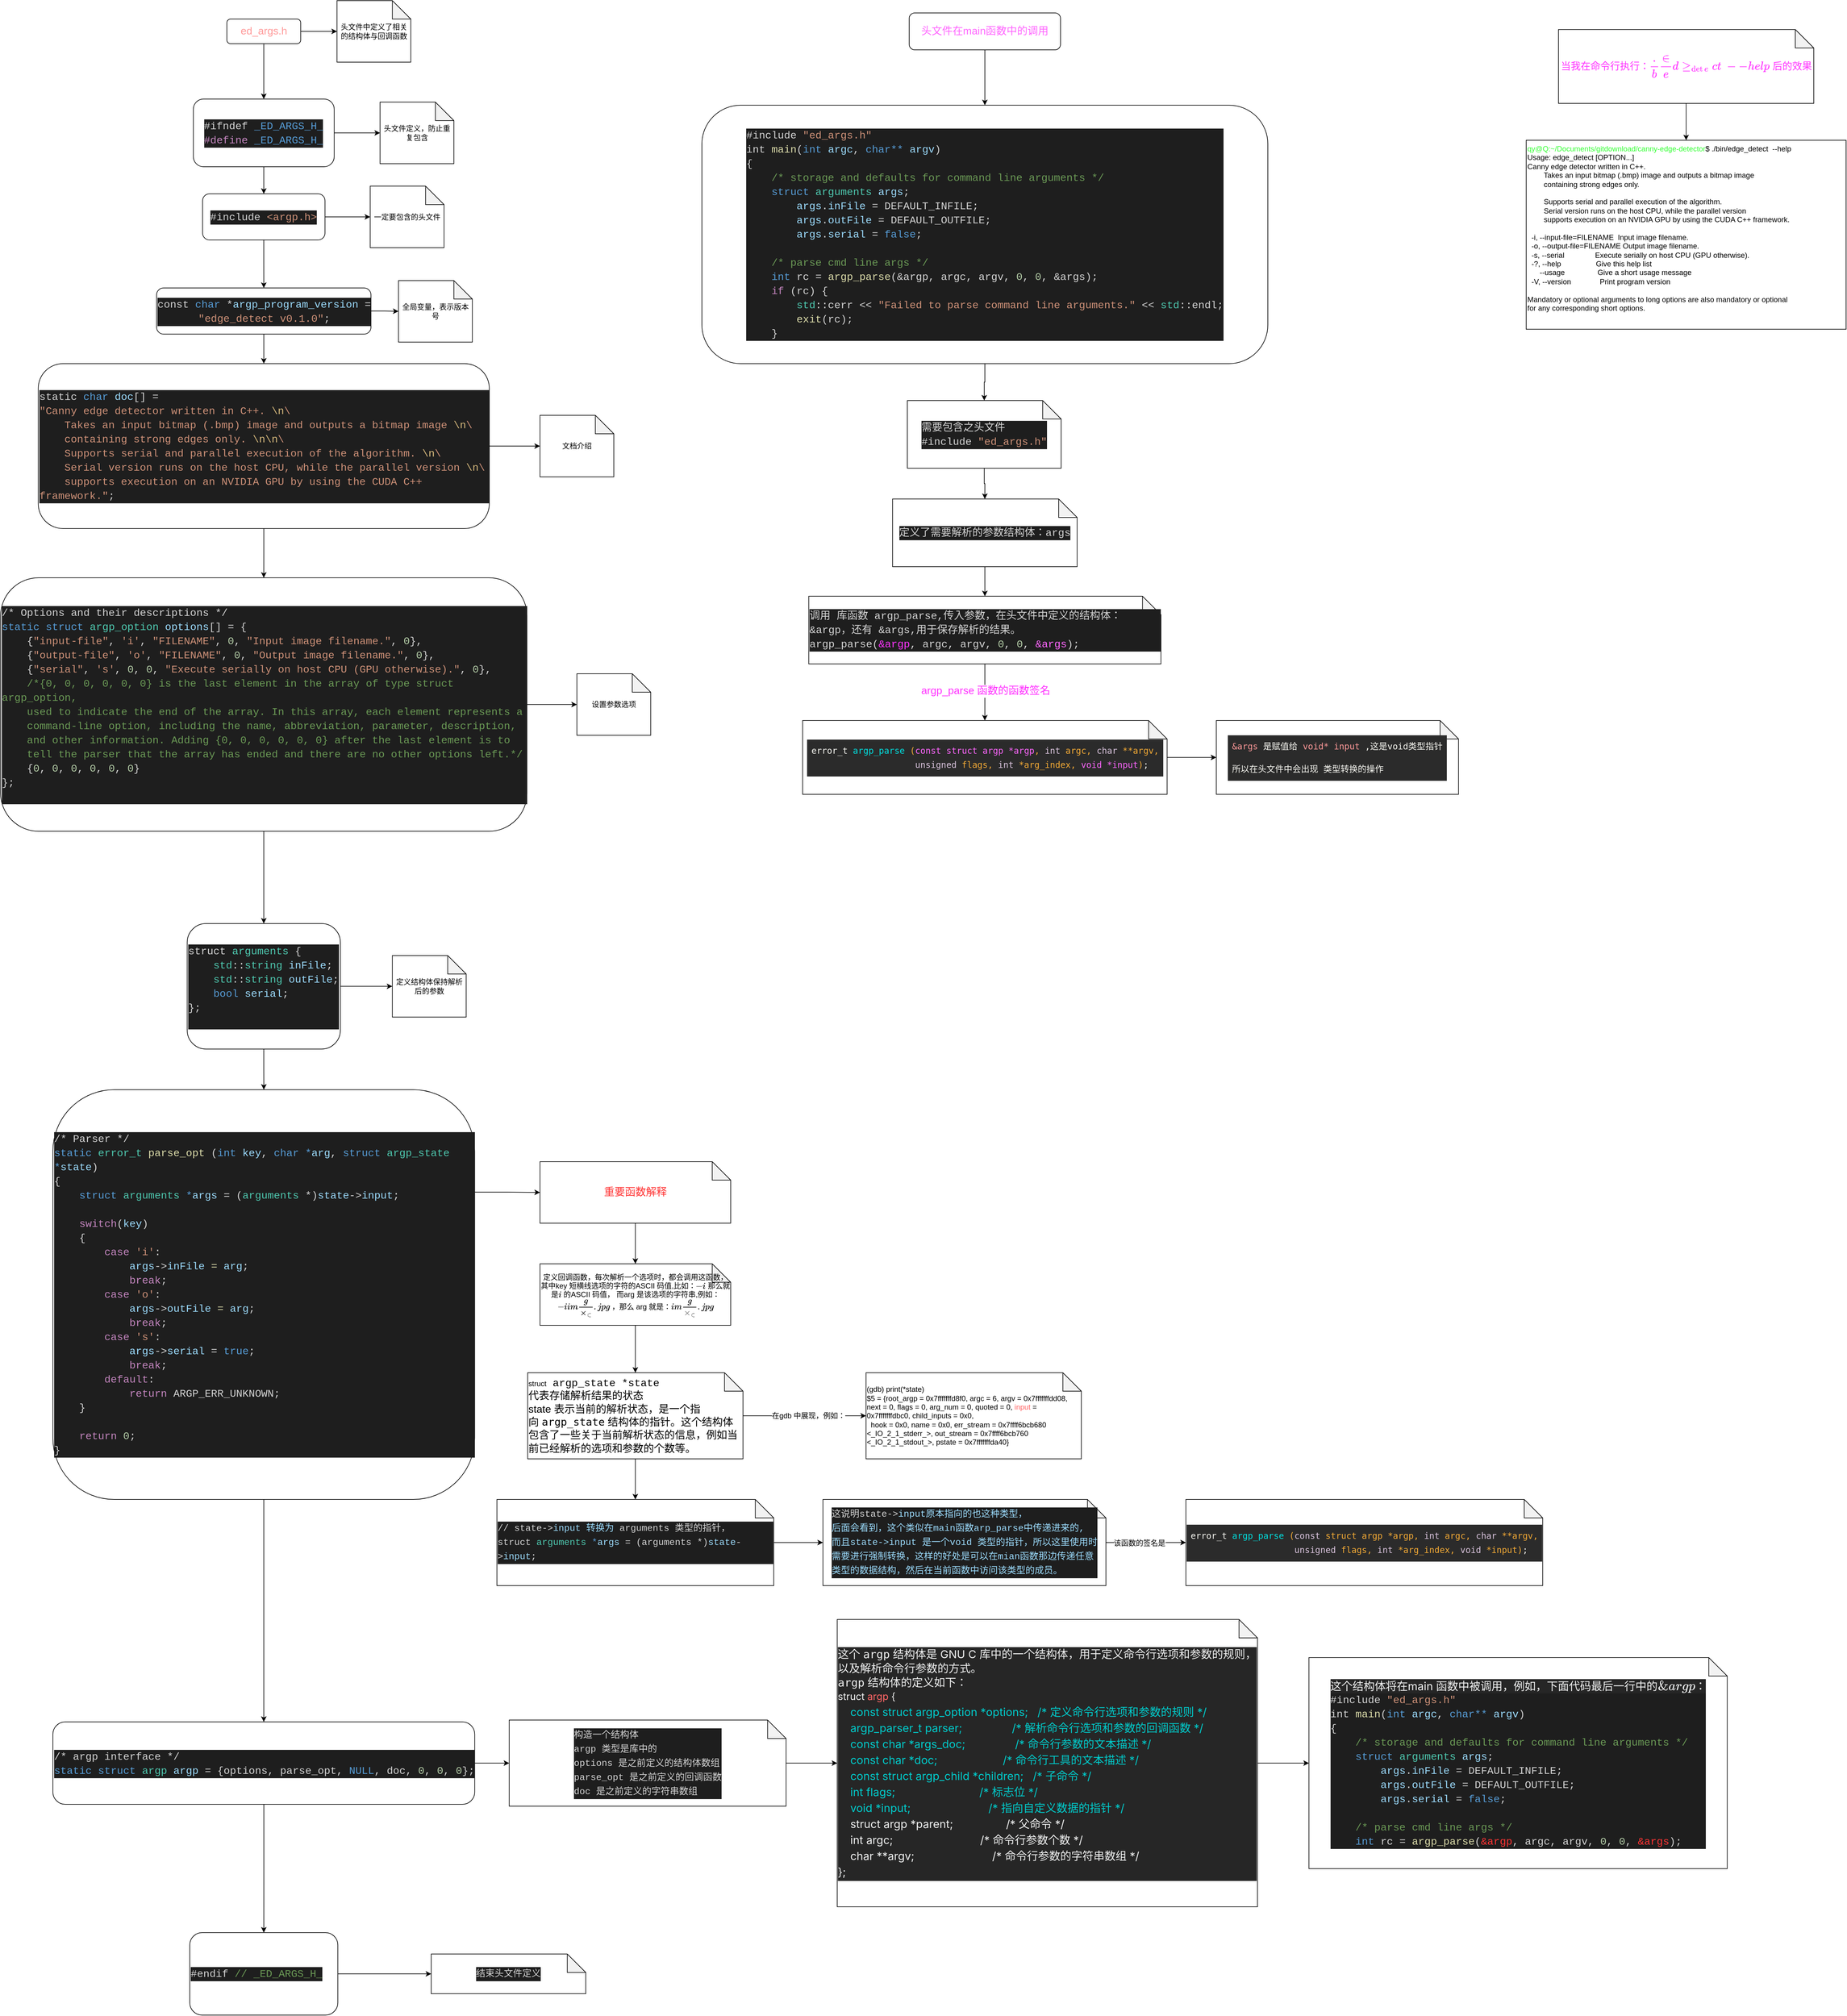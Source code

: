 <mxfile version="21.6.1" type="github">
  <diagram id="C5RBs43oDa-KdzZeNtuy" name="Page-1">
    <mxGraphModel dx="4884" dy="2576" grid="1" gridSize="10" guides="1" tooltips="1" connect="1" arrows="1" fold="1" page="1" pageScale="1" pageWidth="827" pageHeight="1169" math="0" shadow="0">
      <root>
        <mxCell id="WIyWlLk6GJQsqaUBKTNV-0" />
        <mxCell id="WIyWlLk6GJQsqaUBKTNV-1" parent="WIyWlLk6GJQsqaUBKTNV-0" />
        <mxCell id="OdRXh-BIDO6TWCTbir-k-11" value="头文件中定义了相关的结构体与回调函数" style="shape=note;whiteSpace=wrap;html=1;backgroundOutline=1;darkOpacity=0.05;" vertex="1" parent="WIyWlLk6GJQsqaUBKTNV-1">
          <mxGeometry x="586.81" y="50" width="120" height="100" as="geometry" />
        </mxCell>
        <mxCell id="OdRXh-BIDO6TWCTbir-k-15" value="" style="edgeStyle=orthogonalEdgeStyle;rounded=0;orthogonalLoop=1;jettySize=auto;html=1;" edge="1" parent="WIyWlLk6GJQsqaUBKTNV-1" source="OdRXh-BIDO6TWCTbir-k-12" target="OdRXh-BIDO6TWCTbir-k-14">
          <mxGeometry relative="1" as="geometry" />
        </mxCell>
        <mxCell id="OdRXh-BIDO6TWCTbir-k-86" style="edgeStyle=orthogonalEdgeStyle;rounded=0;orthogonalLoop=1;jettySize=auto;html=1;exitX=1;exitY=0.5;exitDx=0;exitDy=0;fontFamily=Helvetica;fontSize=12;fontColor=default;" edge="1" parent="WIyWlLk6GJQsqaUBKTNV-1" source="OdRXh-BIDO6TWCTbir-k-12" target="OdRXh-BIDO6TWCTbir-k-11">
          <mxGeometry relative="1" as="geometry" />
        </mxCell>
        <mxCell id="OdRXh-BIDO6TWCTbir-k-12" value="&lt;font color=&quot;#ff9999&quot; style=&quot;font-size: 17px;&quot;&gt;ed_args.h&lt;/font&gt;" style="rounded=1;whiteSpace=wrap;html=1;fontSize=12;glass=0;strokeWidth=1;shadow=0;" vertex="1" parent="WIyWlLk6GJQsqaUBKTNV-1">
          <mxGeometry x="407.81" y="80" width="120" height="40" as="geometry" />
        </mxCell>
        <mxCell id="OdRXh-BIDO6TWCTbir-k-19" value="" style="edgeStyle=orthogonalEdgeStyle;rounded=0;orthogonalLoop=1;jettySize=auto;html=1;fontFamily=Helvetica;fontSize=12;fontColor=default;" edge="1" parent="WIyWlLk6GJQsqaUBKTNV-1" source="OdRXh-BIDO6TWCTbir-k-14" target="OdRXh-BIDO6TWCTbir-k-18">
          <mxGeometry relative="1" as="geometry" />
        </mxCell>
        <mxCell id="OdRXh-BIDO6TWCTbir-k-85" style="edgeStyle=orthogonalEdgeStyle;rounded=0;orthogonalLoop=1;jettySize=auto;html=1;exitX=1;exitY=0.5;exitDx=0;exitDy=0;entryX=0;entryY=0.5;entryDx=0;entryDy=0;entryPerimeter=0;fontFamily=Helvetica;fontSize=12;fontColor=default;" edge="1" parent="WIyWlLk6GJQsqaUBKTNV-1" source="OdRXh-BIDO6TWCTbir-k-14" target="OdRXh-BIDO6TWCTbir-k-16">
          <mxGeometry relative="1" as="geometry" />
        </mxCell>
        <mxCell id="OdRXh-BIDO6TWCTbir-k-14" value="&lt;div style=&quot;color: rgb(212, 212, 212); background-color: rgb(30, 30, 30); font-family: Consolas, &amp;quot;Courier New&amp;quot;, monospace; font-size: 17px; line-height: 23px;&quot;&gt;&lt;div&gt;#ifndef&lt;span style=&quot;color: #569cd6;&quot;&gt; _ED_ARGS_H_&lt;/span&gt;&lt;/div&gt;&lt;div&gt;&lt;span style=&quot;color: #c586c0;&quot;&gt;#define&lt;/span&gt;&lt;span style=&quot;color: #569cd6;&quot;&gt; &lt;/span&gt;&lt;span style=&quot;color: #569cd6;&quot;&gt;_ED_ARGS_H_&lt;/span&gt;&lt;/div&gt;&lt;/div&gt;" style="whiteSpace=wrap;html=1;rounded=1;glass=0;strokeWidth=1;shadow=0;" vertex="1" parent="WIyWlLk6GJQsqaUBKTNV-1">
          <mxGeometry x="353.31" y="210" width="229" height="110" as="geometry" />
        </mxCell>
        <mxCell id="OdRXh-BIDO6TWCTbir-k-16" value="头文件定义，防止重复包含" style="shape=note;whiteSpace=wrap;html=1;backgroundOutline=1;darkOpacity=0.05;" vertex="1" parent="WIyWlLk6GJQsqaUBKTNV-1">
          <mxGeometry x="656.81" y="215" width="120" height="100" as="geometry" />
        </mxCell>
        <mxCell id="OdRXh-BIDO6TWCTbir-k-26" value="" style="edgeStyle=orthogonalEdgeStyle;rounded=0;orthogonalLoop=1;jettySize=auto;html=1;fontFamily=Helvetica;fontSize=12;fontColor=default;" edge="1" parent="WIyWlLk6GJQsqaUBKTNV-1" source="OdRXh-BIDO6TWCTbir-k-18" target="OdRXh-BIDO6TWCTbir-k-25">
          <mxGeometry relative="1" as="geometry" />
        </mxCell>
        <mxCell id="OdRXh-BIDO6TWCTbir-k-84" style="edgeStyle=orthogonalEdgeStyle;rounded=0;orthogonalLoop=1;jettySize=auto;html=1;exitX=1;exitY=0.5;exitDx=0;exitDy=0;fontFamily=Helvetica;fontSize=12;fontColor=default;" edge="1" parent="WIyWlLk6GJQsqaUBKTNV-1" source="OdRXh-BIDO6TWCTbir-k-18" target="OdRXh-BIDO6TWCTbir-k-23">
          <mxGeometry relative="1" as="geometry" />
        </mxCell>
        <mxCell id="OdRXh-BIDO6TWCTbir-k-18" value="&lt;div style=&quot;color: rgb(212, 212, 212); background-color: rgb(30, 30, 30); font-family: Consolas, &amp;quot;Courier New&amp;quot;, monospace; font-size: 17px; line-height: 23px;&quot;&gt;#include&lt;span style=&quot;color: #569cd6;&quot;&gt; &lt;/span&gt;&lt;span style=&quot;color: #ce9178;&quot;&gt;&amp;lt;argp.h&amp;gt;&lt;/span&gt;&lt;/div&gt;" style="whiteSpace=wrap;html=1;rounded=1;glass=0;strokeWidth=1;shadow=0;" vertex="1" parent="WIyWlLk6GJQsqaUBKTNV-1">
          <mxGeometry x="368.31" y="364" width="199" height="75" as="geometry" />
        </mxCell>
        <mxCell id="OdRXh-BIDO6TWCTbir-k-23" value="一定要包含的头文件" style="shape=note;whiteSpace=wrap;html=1;backgroundOutline=1;darkOpacity=0.05;" vertex="1" parent="WIyWlLk6GJQsqaUBKTNV-1">
          <mxGeometry x="640.81" y="351.5" width="120" height="100" as="geometry" />
        </mxCell>
        <mxCell id="OdRXh-BIDO6TWCTbir-k-30" value="" style="edgeStyle=orthogonalEdgeStyle;rounded=0;orthogonalLoop=1;jettySize=auto;html=1;fontFamily=Helvetica;fontSize=12;fontColor=default;" edge="1" parent="WIyWlLk6GJQsqaUBKTNV-1" source="OdRXh-BIDO6TWCTbir-k-25" target="OdRXh-BIDO6TWCTbir-k-29">
          <mxGeometry relative="1" as="geometry" />
        </mxCell>
        <mxCell id="OdRXh-BIDO6TWCTbir-k-83" style="edgeStyle=orthogonalEdgeStyle;rounded=0;orthogonalLoop=1;jettySize=auto;html=1;exitX=1;exitY=0.5;exitDx=0;exitDy=0;entryX=0;entryY=0.5;entryDx=0;entryDy=0;entryPerimeter=0;fontFamily=Helvetica;fontSize=12;fontColor=default;" edge="1" parent="WIyWlLk6GJQsqaUBKTNV-1" source="OdRXh-BIDO6TWCTbir-k-25" target="OdRXh-BIDO6TWCTbir-k-27">
          <mxGeometry relative="1" as="geometry" />
        </mxCell>
        <mxCell id="OdRXh-BIDO6TWCTbir-k-25" value="&lt;div style=&quot;color: rgb(212, 212, 212); background-color: rgb(30, 30, 30); font-family: Consolas, &amp;quot;Courier New&amp;quot;, monospace; font-size: 17px; line-height: 23px;&quot;&gt;&lt;div style=&quot;line-height: 23px;&quot;&gt;const &lt;span style=&quot;color: #569cd6;&quot;&gt;char&lt;/span&gt; *&lt;span style=&quot;color: #9cdcfe;&quot;&gt;argp_program_version&lt;/span&gt; = &lt;span style=&quot;color: #ce9178;&quot;&gt;&quot;edge_detect v0.1.0&quot;&lt;/span&gt;;&lt;/div&gt;&lt;/div&gt;" style="whiteSpace=wrap;html=1;rounded=1;glass=0;strokeWidth=1;shadow=0;" vertex="1" parent="WIyWlLk6GJQsqaUBKTNV-1">
          <mxGeometry x="293.56" y="517" width="348.5" height="75" as="geometry" />
        </mxCell>
        <mxCell id="OdRXh-BIDO6TWCTbir-k-27" value="全局变量，表示版本号" style="shape=note;whiteSpace=wrap;html=1;backgroundOutline=1;darkOpacity=0.05;" vertex="1" parent="WIyWlLk6GJQsqaUBKTNV-1">
          <mxGeometry x="686.81" y="505" width="120" height="100" as="geometry" />
        </mxCell>
        <mxCell id="OdRXh-BIDO6TWCTbir-k-35" value="" style="edgeStyle=orthogonalEdgeStyle;rounded=0;orthogonalLoop=1;jettySize=auto;html=1;fontFamily=Helvetica;fontSize=12;fontColor=default;" edge="1" parent="WIyWlLk6GJQsqaUBKTNV-1" source="OdRXh-BIDO6TWCTbir-k-29" target="OdRXh-BIDO6TWCTbir-k-34">
          <mxGeometry relative="1" as="geometry" />
        </mxCell>
        <mxCell id="OdRXh-BIDO6TWCTbir-k-82" style="edgeStyle=orthogonalEdgeStyle;rounded=0;orthogonalLoop=1;jettySize=auto;html=1;exitX=1;exitY=0.5;exitDx=0;exitDy=0;entryX=0;entryY=0.5;entryDx=0;entryDy=0;entryPerimeter=0;fontFamily=Helvetica;fontSize=12;fontColor=default;" edge="1" parent="WIyWlLk6GJQsqaUBKTNV-1" source="OdRXh-BIDO6TWCTbir-k-29" target="OdRXh-BIDO6TWCTbir-k-31">
          <mxGeometry relative="1" as="geometry" />
        </mxCell>
        <mxCell id="OdRXh-BIDO6TWCTbir-k-29" value="&lt;div style=&quot;color: rgb(212, 212, 212); background-color: rgb(30, 30, 30); font-family: Consolas, &amp;quot;Courier New&amp;quot;, monospace; font-size: 17px; line-height: 23px;&quot;&gt;&lt;div style=&quot;line-height: 23px;&quot;&gt;&lt;div style=&quot;line-height: 23px;&quot;&gt;&lt;div&gt;static &lt;span style=&quot;color: #569cd6;&quot;&gt;char&lt;/span&gt; &lt;span style=&quot;color: #9cdcfe;&quot;&gt;doc&lt;/span&gt;[] =&lt;/div&gt;&lt;div&gt;&lt;span style=&quot;color: #ce9178;&quot;&gt;&quot;Canny edge detector written in C++. &lt;/span&gt;&lt;span style=&quot;color: #d7ba7d;&quot;&gt;\n&lt;/span&gt;&lt;span style=&quot;color: #ce9178;&quot;&gt;\&lt;/span&gt;&lt;/div&gt;&lt;div&gt;&lt;span style=&quot;color: #ce9178;&quot;&gt;&amp;nbsp; &amp;nbsp; Takes an input bitmap (.bmp) image and outputs a bitmap image &lt;/span&gt;&lt;span style=&quot;color: #d7ba7d;&quot;&gt;\n&lt;/span&gt;&lt;span style=&quot;color: #ce9178;&quot;&gt;\&lt;/span&gt;&lt;/div&gt;&lt;div&gt;&lt;span style=&quot;color: #ce9178;&quot;&gt;&amp;nbsp; &amp;nbsp; containing strong edges only. &lt;/span&gt;&lt;span style=&quot;color: #d7ba7d;&quot;&gt;\n\n&lt;/span&gt;&lt;span style=&quot;color: #ce9178;&quot;&gt;\&lt;/span&gt;&lt;/div&gt;&lt;div&gt;&lt;span style=&quot;color: #ce9178;&quot;&gt;&amp;nbsp; &amp;nbsp; Supports serial and parallel execution of the algorithm. &lt;/span&gt;&lt;span style=&quot;color: #d7ba7d;&quot;&gt;\n&lt;/span&gt;&lt;span style=&quot;color: #ce9178;&quot;&gt;\&lt;/span&gt;&lt;/div&gt;&lt;div&gt;&lt;span style=&quot;color: #ce9178;&quot;&gt;&amp;nbsp; &amp;nbsp; Serial version runs on the host CPU, while the parallel version &lt;/span&gt;&lt;span style=&quot;color: #d7ba7d;&quot;&gt;\n&lt;/span&gt;&lt;span style=&quot;color: #ce9178;&quot;&gt;\&lt;/span&gt;&lt;/div&gt;&lt;div&gt;&lt;span style=&quot;color: #ce9178;&quot;&gt;&amp;nbsp; &amp;nbsp; supports execution on an NVIDIA GPU by using the CUDA C++ framework.&quot;&lt;/span&gt;;&lt;/div&gt;&lt;/div&gt;&lt;/div&gt;&lt;/div&gt;" style="whiteSpace=wrap;html=1;rounded=1;glass=0;strokeWidth=1;shadow=0;align=left;" vertex="1" parent="WIyWlLk6GJQsqaUBKTNV-1">
          <mxGeometry x="101.19" y="640" width="733.25" height="268" as="geometry" />
        </mxCell>
        <mxCell id="OdRXh-BIDO6TWCTbir-k-31" value="文档介绍" style="shape=note;whiteSpace=wrap;html=1;backgroundOutline=1;darkOpacity=0.05;" vertex="1" parent="WIyWlLk6GJQsqaUBKTNV-1">
          <mxGeometry x="916.81" y="724" width="120" height="100" as="geometry" />
        </mxCell>
        <mxCell id="OdRXh-BIDO6TWCTbir-k-39" value="" style="edgeStyle=orthogonalEdgeStyle;rounded=0;orthogonalLoop=1;jettySize=auto;html=1;fontFamily=Helvetica;fontSize=12;fontColor=default;" edge="1" parent="WIyWlLk6GJQsqaUBKTNV-1" source="OdRXh-BIDO6TWCTbir-k-34" target="OdRXh-BIDO6TWCTbir-k-38">
          <mxGeometry relative="1" as="geometry" />
        </mxCell>
        <mxCell id="OdRXh-BIDO6TWCTbir-k-81" style="edgeStyle=orthogonalEdgeStyle;rounded=0;orthogonalLoop=1;jettySize=auto;html=1;exitX=1;exitY=0.5;exitDx=0;exitDy=0;entryX=0;entryY=0.5;entryDx=0;entryDy=0;entryPerimeter=0;fontFamily=Helvetica;fontSize=12;fontColor=default;" edge="1" parent="WIyWlLk6GJQsqaUBKTNV-1" source="OdRXh-BIDO6TWCTbir-k-34" target="OdRXh-BIDO6TWCTbir-k-36">
          <mxGeometry relative="1" as="geometry" />
        </mxCell>
        <mxCell id="OdRXh-BIDO6TWCTbir-k-34" value="&lt;div style=&quot;color: rgb(212, 212, 212); background-color: rgb(30, 30, 30); font-family: Consolas, &amp;quot;Courier New&amp;quot;, monospace; font-size: 17px; line-height: 23px;&quot;&gt;&lt;div style=&quot;line-height: 23px;&quot;&gt;&lt;div style=&quot;line-height: 23px;&quot;&gt;&lt;div style=&quot;line-height: 23px;&quot;&gt;&lt;div&gt;/* Options and their descriptions */&lt;/div&gt;&lt;div&gt;&lt;span style=&quot;color: #569cd6;&quot;&gt;static&lt;/span&gt; &lt;span style=&quot;color: #569cd6;&quot;&gt;struct&lt;/span&gt; &lt;span style=&quot;color: #4ec9b0;&quot;&gt;argp_option&lt;/span&gt; &lt;span style=&quot;color: #9cdcfe;&quot;&gt;options&lt;/span&gt;[] = {&lt;/div&gt;&lt;div&gt;&amp;nbsp; &amp;nbsp; {&lt;span style=&quot;color: #ce9178;&quot;&gt;&quot;input-file&quot;&lt;/span&gt;, &lt;span style=&quot;color: #ce9178;&quot;&gt;&#39;i&#39;&lt;/span&gt;, &lt;span style=&quot;color: #ce9178;&quot;&gt;&quot;FILENAME&quot;&lt;/span&gt;, &lt;span style=&quot;color: #b5cea8;&quot;&gt;0&lt;/span&gt;, &lt;span style=&quot;color: #ce9178;&quot;&gt;&quot;Input image filename.&quot;&lt;/span&gt;, &lt;span style=&quot;color: #b5cea8;&quot;&gt;0&lt;/span&gt;},&lt;/div&gt;&lt;div&gt;&amp;nbsp; &amp;nbsp; {&lt;span style=&quot;color: #ce9178;&quot;&gt;&quot;output-file&quot;&lt;/span&gt;, &lt;span style=&quot;color: #ce9178;&quot;&gt;&#39;o&#39;&lt;/span&gt;, &lt;span style=&quot;color: #ce9178;&quot;&gt;&quot;FILENAME&quot;&lt;/span&gt;, &lt;span style=&quot;color: #b5cea8;&quot;&gt;0&lt;/span&gt;, &lt;span style=&quot;color: #ce9178;&quot;&gt;&quot;Output image filename.&quot;&lt;/span&gt;, &lt;span style=&quot;color: #b5cea8;&quot;&gt;0&lt;/span&gt;},&lt;/div&gt;&lt;div&gt;&amp;nbsp; &amp;nbsp; {&lt;span style=&quot;color: #ce9178;&quot;&gt;&quot;serial&quot;&lt;/span&gt;, &lt;span style=&quot;color: #ce9178;&quot;&gt;&#39;s&#39;&lt;/span&gt;, &lt;span style=&quot;color: #b5cea8;&quot;&gt;0&lt;/span&gt;, &lt;span style=&quot;color: #b5cea8;&quot;&gt;0&lt;/span&gt;, &lt;span style=&quot;color: #ce9178;&quot;&gt;&quot;Execute serially on host CPU (GPU otherwise).&quot;&lt;/span&gt;, &lt;span style=&quot;color: #b5cea8;&quot;&gt;0&lt;/span&gt;},&lt;/div&gt;&lt;div&gt;&lt;span style=&quot;color: #6a9955;&quot;&gt;&amp;nbsp; &amp;nbsp; /*{0, 0, 0, 0, 0, 0} is the last element in the array of type struct argp_option, &lt;/span&gt;&lt;/div&gt;&lt;div&gt;&lt;span style=&quot;color: #6a9955;&quot;&gt;&amp;nbsp; &amp;nbsp; used to indicate the end of the array. In this array, each element represents a &lt;/span&gt;&lt;/div&gt;&lt;div&gt;&lt;span style=&quot;color: #6a9955;&quot;&gt;&amp;nbsp; &amp;nbsp; command-line option, including the name, abbreviation, parameter, description, &lt;/span&gt;&lt;/div&gt;&lt;div&gt;&lt;span style=&quot;color: #6a9955;&quot;&gt;&amp;nbsp; &amp;nbsp; and other information. Adding {0, 0, 0, 0, 0, 0} after the last element is to &lt;/span&gt;&lt;/div&gt;&lt;div&gt;&lt;span style=&quot;color: #6a9955;&quot;&gt;&amp;nbsp; &amp;nbsp; tell the parser that the array has ended and there are no other options left.*/&lt;/span&gt;&lt;/div&gt;&lt;div&gt;&amp;nbsp; &amp;nbsp; {&lt;span style=&quot;color: #b5cea8;&quot;&gt;0&lt;/span&gt;, &lt;span style=&quot;color: #b5cea8;&quot;&gt;0&lt;/span&gt;, &lt;span style=&quot;color: #b5cea8;&quot;&gt;0&lt;/span&gt;, &lt;span style=&quot;color: #b5cea8;&quot;&gt;0&lt;/span&gt;, &lt;span style=&quot;color: #b5cea8;&quot;&gt;0&lt;/span&gt;, &lt;span style=&quot;color: #b5cea8;&quot;&gt;0&lt;/span&gt;}&lt;/div&gt;&lt;div&gt;};&lt;/div&gt;&lt;br&gt;&lt;/div&gt;&lt;/div&gt;&lt;/div&gt;&lt;/div&gt;" style="whiteSpace=wrap;html=1;rounded=1;glass=0;strokeWidth=1;shadow=0;align=left;" vertex="1" parent="WIyWlLk6GJQsqaUBKTNV-1">
          <mxGeometry x="40" y="988" width="855.62" height="412" as="geometry" />
        </mxCell>
        <mxCell id="OdRXh-BIDO6TWCTbir-k-36" value="设置参数选项" style="shape=note;whiteSpace=wrap;html=1;backgroundOutline=1;darkOpacity=0.05;" vertex="1" parent="WIyWlLk6GJQsqaUBKTNV-1">
          <mxGeometry x="976.81" y="1144" width="120" height="100" as="geometry" />
        </mxCell>
        <mxCell id="OdRXh-BIDO6TWCTbir-k-43" value="" style="edgeStyle=orthogonalEdgeStyle;rounded=0;orthogonalLoop=1;jettySize=auto;html=1;fontFamily=Helvetica;fontSize=12;fontColor=default;" edge="1" parent="WIyWlLk6GJQsqaUBKTNV-1" source="OdRXh-BIDO6TWCTbir-k-38" target="OdRXh-BIDO6TWCTbir-k-42">
          <mxGeometry relative="1" as="geometry" />
        </mxCell>
        <mxCell id="OdRXh-BIDO6TWCTbir-k-80" style="edgeStyle=orthogonalEdgeStyle;rounded=0;orthogonalLoop=1;jettySize=auto;html=1;exitX=1;exitY=0.5;exitDx=0;exitDy=0;entryX=0;entryY=0.5;entryDx=0;entryDy=0;entryPerimeter=0;fontFamily=Helvetica;fontSize=12;fontColor=default;" edge="1" parent="WIyWlLk6GJQsqaUBKTNV-1" source="OdRXh-BIDO6TWCTbir-k-38" target="OdRXh-BIDO6TWCTbir-k-40">
          <mxGeometry relative="1" as="geometry" />
        </mxCell>
        <mxCell id="OdRXh-BIDO6TWCTbir-k-38" value="&lt;div style=&quot;color: rgb(212, 212, 212); background-color: rgb(30, 30, 30); font-family: Consolas, &amp;quot;Courier New&amp;quot;, monospace; font-size: 17px; line-height: 23px;&quot;&gt;&lt;div&gt;struct &lt;span style=&quot;color: #4ec9b0;&quot;&gt;arguments&lt;/span&gt; {&lt;/div&gt;&lt;div&gt;&amp;nbsp; &amp;nbsp; &lt;span style=&quot;color: #4ec9b0;&quot;&gt;std&lt;/span&gt;::&lt;span style=&quot;color: #4ec9b0;&quot;&gt;string&lt;/span&gt; &lt;span style=&quot;color: #9cdcfe;&quot;&gt;inFile&lt;/span&gt;;&lt;/div&gt;&lt;div&gt;&amp;nbsp; &amp;nbsp; &lt;span style=&quot;color: #4ec9b0;&quot;&gt;std&lt;/span&gt;::&lt;span style=&quot;color: #4ec9b0;&quot;&gt;string&lt;/span&gt; &lt;span style=&quot;color: #9cdcfe;&quot;&gt;outFile&lt;/span&gt;;&lt;/div&gt;&lt;div&gt;&amp;nbsp; &amp;nbsp; &lt;span style=&quot;color: #569cd6;&quot;&gt;bool&lt;/span&gt; &lt;span style=&quot;color: #9cdcfe;&quot;&gt;serial&lt;/span&gt;;&lt;/div&gt;&lt;div&gt;};&lt;/div&gt;&lt;br&gt;&lt;/div&gt;" style="whiteSpace=wrap;html=1;align=left;rounded=1;glass=0;strokeWidth=1;shadow=0;" vertex="1" parent="WIyWlLk6GJQsqaUBKTNV-1">
          <mxGeometry x="343.32" y="1550" width="249" height="204" as="geometry" />
        </mxCell>
        <mxCell id="OdRXh-BIDO6TWCTbir-k-40" value="定义结构体保持解析后的参数" style="shape=note;whiteSpace=wrap;html=1;backgroundOutline=1;darkOpacity=0.05;" vertex="1" parent="WIyWlLk6GJQsqaUBKTNV-1">
          <mxGeometry x="676.81" y="1602" width="120" height="100" as="geometry" />
        </mxCell>
        <mxCell id="OdRXh-BIDO6TWCTbir-k-68" value="" style="edgeStyle=orthogonalEdgeStyle;rounded=0;orthogonalLoop=1;jettySize=auto;html=1;fontFamily=Helvetica;fontSize=12;fontColor=default;" edge="1" parent="WIyWlLk6GJQsqaUBKTNV-1" source="OdRXh-BIDO6TWCTbir-k-42" target="OdRXh-BIDO6TWCTbir-k-67">
          <mxGeometry relative="1" as="geometry" />
        </mxCell>
        <mxCell id="OdRXh-BIDO6TWCTbir-k-79" style="edgeStyle=orthogonalEdgeStyle;rounded=0;orthogonalLoop=1;jettySize=auto;html=1;exitX=1;exitY=0.25;exitDx=0;exitDy=0;fontFamily=Helvetica;fontSize=12;fontColor=default;" edge="1" parent="WIyWlLk6GJQsqaUBKTNV-1" source="OdRXh-BIDO6TWCTbir-k-42" target="OdRXh-BIDO6TWCTbir-k-65">
          <mxGeometry relative="1" as="geometry" />
        </mxCell>
        <mxCell id="OdRXh-BIDO6TWCTbir-k-42" value="&lt;div style=&quot;background-color: rgb(30, 30, 30); font-family: Consolas, &amp;quot;Courier New&amp;quot;, monospace; font-size: 17px; line-height: 23px; color: rgb(212, 212, 212);&quot;&gt;&lt;div&gt;&lt;div style=&quot;line-height: 23px;&quot;&gt;&lt;div&gt;/* Parser */&lt;/div&gt;&lt;div&gt;&lt;span style=&quot;color: #569cd6;&quot;&gt;static&lt;/span&gt; &lt;span style=&quot;color: #4ec9b0;&quot;&gt;error_t&lt;/span&gt; &lt;span style=&quot;color: #dcdcaa;&quot;&gt;parse_opt&lt;/span&gt; (&lt;span style=&quot;color: #569cd6;&quot;&gt;int&lt;/span&gt; &lt;span style=&quot;color: #9cdcfe;&quot;&gt;key&lt;/span&gt;, &lt;span style=&quot;color: #569cd6;&quot;&gt;char&lt;/span&gt; &lt;span style=&quot;color: #569cd6;&quot;&gt;*&lt;/span&gt;&lt;span style=&quot;color: #9cdcfe;&quot;&gt;arg&lt;/span&gt;, &lt;span style=&quot;color: #569cd6;&quot;&gt;struct&lt;/span&gt; &lt;span style=&quot;color: #4ec9b0;&quot;&gt;argp_state&lt;/span&gt; &lt;span style=&quot;color: #569cd6;&quot;&gt;*&lt;/span&gt;&lt;span style=&quot;color: #9cdcfe;&quot;&gt;state&lt;/span&gt;)&lt;/div&gt;&lt;div&gt;{&lt;/div&gt;&lt;div&gt;&amp;nbsp; &amp;nbsp; &lt;span style=&quot;color: #569cd6;&quot;&gt;struct&lt;/span&gt; &lt;span style=&quot;color: #4ec9b0;&quot;&gt;arguments&lt;/span&gt; &lt;span style=&quot;color: #569cd6;&quot;&gt;*&lt;/span&gt;&lt;span style=&quot;color: #9cdcfe;&quot;&gt;args&lt;/span&gt; = (&lt;span style=&quot;color: #4ec9b0;&quot;&gt;arguments&lt;/span&gt; *)&lt;span style=&quot;color: #9cdcfe;&quot;&gt;state&lt;/span&gt;-&amp;gt;&lt;span style=&quot;color: #9cdcfe;&quot;&gt;input&lt;/span&gt;;&lt;/div&gt;&lt;br&gt;&lt;div&gt;&amp;nbsp; &amp;nbsp; &lt;span style=&quot;color: #c586c0;&quot;&gt;switch&lt;/span&gt;(&lt;span style=&quot;color: #9cdcfe;&quot;&gt;key&lt;/span&gt;) &lt;/div&gt;&lt;div&gt;&amp;nbsp; &amp;nbsp; {&lt;/div&gt;&lt;div&gt;&amp;nbsp; &amp;nbsp; &amp;nbsp; &amp;nbsp; &lt;span style=&quot;color: #c586c0;&quot;&gt;case&lt;/span&gt; &lt;span style=&quot;color: #ce9178;&quot;&gt;&#39;i&#39;&lt;/span&gt;:&lt;/div&gt;&lt;div&gt;&amp;nbsp; &amp;nbsp; &amp;nbsp; &amp;nbsp; &amp;nbsp; &amp;nbsp; &lt;span style=&quot;color: #9cdcfe;&quot;&gt;args&lt;/span&gt;-&amp;gt;&lt;span style=&quot;color: #9cdcfe;&quot;&gt;inFile&lt;/span&gt; &lt;span style=&quot;color: #dcdcaa;&quot;&gt;=&lt;/span&gt; &lt;span style=&quot;color: #9cdcfe;&quot;&gt;arg&lt;/span&gt;;&lt;/div&gt;&lt;div&gt;&amp;nbsp; &amp;nbsp; &amp;nbsp; &amp;nbsp; &amp;nbsp; &amp;nbsp; &lt;span style=&quot;color: #c586c0;&quot;&gt;break&lt;/span&gt;;&lt;/div&gt;&lt;div&gt;&amp;nbsp; &amp;nbsp; &amp;nbsp; &amp;nbsp; &lt;span style=&quot;color: #c586c0;&quot;&gt;case&lt;/span&gt; &lt;span style=&quot;color: #ce9178;&quot;&gt;&#39;o&#39;&lt;/span&gt;:&lt;/div&gt;&lt;div&gt;&amp;nbsp; &amp;nbsp; &amp;nbsp; &amp;nbsp; &amp;nbsp; &amp;nbsp; &lt;span style=&quot;color: #9cdcfe;&quot;&gt;args&lt;/span&gt;-&amp;gt;&lt;span style=&quot;color: #9cdcfe;&quot;&gt;outFile&lt;/span&gt; &lt;span style=&quot;color: #dcdcaa;&quot;&gt;=&lt;/span&gt; &lt;span style=&quot;color: #9cdcfe;&quot;&gt;arg&lt;/span&gt;;&lt;/div&gt;&lt;div&gt;&amp;nbsp; &amp;nbsp; &amp;nbsp; &amp;nbsp; &amp;nbsp; &amp;nbsp; &lt;span style=&quot;color: #c586c0;&quot;&gt;break&lt;/span&gt;;&lt;/div&gt;&lt;div&gt;&amp;nbsp; &amp;nbsp; &amp;nbsp; &amp;nbsp; &lt;span style=&quot;color: #c586c0;&quot;&gt;case&lt;/span&gt; &lt;span style=&quot;color: #ce9178;&quot;&gt;&#39;s&#39;&lt;/span&gt;:&lt;/div&gt;&lt;div&gt;&amp;nbsp; &amp;nbsp; &amp;nbsp; &amp;nbsp; &amp;nbsp; &amp;nbsp; &lt;span style=&quot;color: #9cdcfe;&quot;&gt;args&lt;/span&gt;-&amp;gt;&lt;span style=&quot;color: #9cdcfe;&quot;&gt;serial&lt;/span&gt; = &lt;span style=&quot;color: #569cd6;&quot;&gt;true&lt;/span&gt;;&lt;/div&gt;&lt;div&gt;&amp;nbsp; &amp;nbsp; &amp;nbsp; &amp;nbsp; &amp;nbsp; &amp;nbsp; &lt;span style=&quot;color: #c586c0;&quot;&gt;break&lt;/span&gt;;&lt;/div&gt;&lt;div&gt;&amp;nbsp; &amp;nbsp; &amp;nbsp; &amp;nbsp; &lt;span style=&quot;color: #c586c0;&quot;&gt;default&lt;/span&gt;:&lt;/div&gt;&lt;div&gt;&amp;nbsp; &amp;nbsp; &amp;nbsp; &amp;nbsp; &amp;nbsp; &amp;nbsp; &lt;span style=&quot;color: #c586c0;&quot;&gt;return&lt;/span&gt; ARGP_ERR_UNKNOWN;&lt;/div&gt;&lt;div&gt;&amp;nbsp; &amp;nbsp; }&lt;/div&gt;&lt;br&gt;&lt;div&gt;&amp;nbsp; &amp;nbsp; &lt;span style=&quot;color: #c586c0;&quot;&gt;return&lt;/span&gt; &lt;span style=&quot;color: #b5cea8;&quot;&gt;0&lt;/span&gt;;&lt;/div&gt;&lt;div&gt;}&lt;/div&gt;&lt;/div&gt;&lt;/div&gt;&lt;/div&gt;" style="whiteSpace=wrap;html=1;align=left;rounded=1;glass=0;strokeWidth=1;shadow=0;" vertex="1" parent="WIyWlLk6GJQsqaUBKTNV-1">
          <mxGeometry x="124.95" y="1820" width="685.75" height="666" as="geometry" />
        </mxCell>
        <mxCell id="OdRXh-BIDO6TWCTbir-k-47" value="" style="edgeStyle=orthogonalEdgeStyle;rounded=0;orthogonalLoop=1;jettySize=auto;html=1;fontFamily=Helvetica;fontSize=12;fontColor=default;" edge="1" parent="WIyWlLk6GJQsqaUBKTNV-1" source="OdRXh-BIDO6TWCTbir-k-44" target="OdRXh-BIDO6TWCTbir-k-46">
          <mxGeometry relative="1" as="geometry" />
        </mxCell>
        <mxCell id="OdRXh-BIDO6TWCTbir-k-44" value="定义回调函数，每次解析一个选项时，都会调用这函数，其中key 短横线选项的字符的ASCII 码值,比如：`-i` 那么就是`i` 的ASCII 码值， 而arg 是该选项的字符串,例如：`-i img/xx_in.jpg` ，那么 arg 就是：`img/xx_in.jpg`" style="shape=note;whiteSpace=wrap;html=1;backgroundOutline=1;darkOpacity=0.05;" vertex="1" parent="WIyWlLk6GJQsqaUBKTNV-1">
          <mxGeometry x="916.81" y="2103" width="310" height="100" as="geometry" />
        </mxCell>
        <mxCell id="OdRXh-BIDO6TWCTbir-k-49" value="" style="edgeStyle=orthogonalEdgeStyle;rounded=0;orthogonalLoop=1;jettySize=auto;html=1;fontFamily=Helvetica;fontSize=12;fontColor=default;" edge="1" parent="WIyWlLk6GJQsqaUBKTNV-1" source="OdRXh-BIDO6TWCTbir-k-46" target="OdRXh-BIDO6TWCTbir-k-48">
          <mxGeometry relative="1" as="geometry" />
        </mxCell>
        <mxCell id="OdRXh-BIDO6TWCTbir-k-50" value="在gdb 中展现，例如：" style="edgeLabel;html=1;align=center;verticalAlign=middle;resizable=0;points=[];fontSize=12;fontFamily=Helvetica;fontColor=default;" vertex="1" connectable="0" parent="OdRXh-BIDO6TWCTbir-k-49">
          <mxGeometry x="-0.308" y="-1" relative="1" as="geometry">
            <mxPoint x="37" y="-1" as="offset" />
          </mxGeometry>
        </mxCell>
        <mxCell id="OdRXh-BIDO6TWCTbir-k-52" value="" style="edgeStyle=orthogonalEdgeStyle;rounded=0;orthogonalLoop=1;jettySize=auto;html=1;fontFamily=Helvetica;fontSize=12;fontColor=default;" edge="1" parent="WIyWlLk6GJQsqaUBKTNV-1" source="OdRXh-BIDO6TWCTbir-k-46" target="OdRXh-BIDO6TWCTbir-k-51">
          <mxGeometry relative="1" as="geometry" />
        </mxCell>
        <mxCell id="OdRXh-BIDO6TWCTbir-k-46" value="&lt;div style=&quot;text-align: left;&quot;&gt;&lt;span style=&quot;background-color: initial;&quot;&gt;struct&lt;/span&gt;&lt;span style=&quot;background-color: initial; font-family: Consolas, &amp;quot;Courier New&amp;quot;, monospace; font-size: 17px; text-align: left;&quot;&gt;&amp;nbsp;&lt;/span&gt;&lt;span style=&quot;background-color: initial; border-color: var(--border-color); font-family: Consolas, &amp;quot;Courier New&amp;quot;, monospace; font-size: 17px; text-align: left;&quot;&gt;argp_state&lt;/span&gt;&lt;span style=&quot;background-color: initial; font-family: Consolas, &amp;quot;Courier New&amp;quot;, monospace; font-size: 17px; text-align: left;&quot;&gt;&amp;nbsp;&lt;/span&gt;&lt;span style=&quot;background-color: initial; border-color: var(--border-color); font-family: Consolas, &amp;quot;Courier New&amp;quot;, monospace; font-size: 17px;&quot;&gt;*&lt;/span&gt;&lt;span style=&quot;background-color: initial; border-color: var(--border-color); font-size: 17px;&quot;&gt;&lt;font face=&quot;Consolas, Courier New, monospace&quot;&gt;state&lt;/font&gt;&lt;/span&gt;&lt;/div&gt;&lt;span style=&quot;border-color: var(--border-color); font-size: 17px;&quot;&gt;&lt;div style=&quot;text-align: left;&quot;&gt;&lt;font face=&quot;Consolas, Courier New, monospace&quot;&gt;&lt;span style=&quot;font-size: 17px;&quot;&gt;代表存储解析结果的状态&lt;/span&gt;&lt;/font&gt;&lt;/div&gt;&lt;div style=&quot;text-align: left;&quot;&gt;&lt;span style=&quot;background-color: initial;&quot;&gt;state&amp;nbsp;&lt;/span&gt;&lt;span style=&quot;background-color: initial;&quot;&gt;表示当前的解析状态，是一个指向&amp;nbsp;&lt;/span&gt;&lt;code style=&quot;background-color: initial; padding: 0px; font-family: Consolas, monaco, monospace;&quot;&gt;argp_state&lt;/code&gt;&lt;span style=&quot;background-color: initial; font-family: -apple-system, system-ui, BlinkMacSystemFont, &amp;quot;Segoe UI&amp;quot;, Roboto, Oxygen-Sans, Ubuntu, Cantarell, &amp;quot;Helvetica Neue&amp;quot;, sans-serif;&quot;&gt;&amp;nbsp;结构体的指针。这个结构体包含了一些关于当前解析状态的信息，例如当前已经解析的选项和参数的个数等。&lt;/span&gt;&lt;/div&gt;&lt;/span&gt;" style="shape=note;whiteSpace=wrap;html=1;backgroundOutline=1;darkOpacity=0.05;" vertex="1" parent="WIyWlLk6GJQsqaUBKTNV-1">
          <mxGeometry x="896.81" y="2280" width="350" height="140" as="geometry" />
        </mxCell>
        <mxCell id="OdRXh-BIDO6TWCTbir-k-48" value="&lt;div style=&quot;text-align: left;&quot;&gt;&lt;div&gt;(gdb) print(*state)&lt;/div&gt;&lt;div&gt;$5 = {root_argp = 0x7fffffffd8f0, argc = 6, argv = 0x7fffffffdd08, next = 0, flags = 0, arg_num = 0, quoted = 0, &lt;font color=&quot;#ff6666&quot;&gt;input&lt;/font&gt; = 0x7fffffffdbc0, child_inputs = 0x0,&amp;nbsp;&lt;/div&gt;&lt;div&gt;&amp;nbsp; hook = 0x0, name = 0x0, err_stream = 0x7ffff6bcb680 &amp;lt;_IO_2_1_stderr_&amp;gt;, out_stream = 0x7ffff6bcb760 &amp;lt;_IO_2_1_stdout_&amp;gt;, pstate = 0x7fffffffda40}&lt;/div&gt;&lt;/div&gt;" style="shape=note;whiteSpace=wrap;html=1;backgroundOutline=1;darkOpacity=0.05;" vertex="1" parent="WIyWlLk6GJQsqaUBKTNV-1">
          <mxGeometry x="1446.81" y="2280" width="350" height="140" as="geometry" />
        </mxCell>
        <mxCell id="OdRXh-BIDO6TWCTbir-k-55" value="" style="edgeStyle=orthogonalEdgeStyle;rounded=0;orthogonalLoop=1;jettySize=auto;html=1;fontFamily=Helvetica;fontSize=12;fontColor=default;" edge="1" parent="WIyWlLk6GJQsqaUBKTNV-1" source="OdRXh-BIDO6TWCTbir-k-51" target="OdRXh-BIDO6TWCTbir-k-54">
          <mxGeometry relative="1" as="geometry" />
        </mxCell>
        <mxCell id="OdRXh-BIDO6TWCTbir-k-51" value="&lt;div style=&quot;text-align: left; font-size: 15px;&quot;&gt;&lt;div style=&quot;color: rgb(212, 212, 212); background-color: rgb(30, 30, 30); font-family: Consolas, &amp;quot;Courier New&amp;quot;, monospace; line-height: 23px;&quot;&gt;//&amp;nbsp;state-&amp;gt;&lt;span style=&quot;background-color: initial; border-color: var(--border-color); color: rgb(156, 220, 254);&quot;&gt;input 转换为&amp;nbsp;&lt;/span&gt;arguments 类型的指针，&lt;/div&gt;&lt;div style=&quot;color: rgb(212, 212, 212); background-color: rgb(30, 30, 30); font-family: Consolas, &amp;quot;Courier New&amp;quot;, monospace; line-height: 23px;&quot;&gt;struct &lt;span style=&quot;color: #4ec9b0;&quot;&gt;arguments&lt;/span&gt; &lt;span style=&quot;color: #569cd6;&quot;&gt;*&lt;/span&gt;&lt;span style=&quot;color: #9cdcfe;&quot;&gt;args&lt;/span&gt; = (arguments *)&lt;span style=&quot;color: #9cdcfe;&quot;&gt;state&lt;/span&gt;-&amp;gt;&lt;span style=&quot;color: #9cdcfe;&quot;&gt;input&lt;/span&gt;;&lt;/div&gt;&lt;/div&gt;" style="shape=note;whiteSpace=wrap;html=1;backgroundOutline=1;darkOpacity=0.05;" vertex="1" parent="WIyWlLk6GJQsqaUBKTNV-1">
          <mxGeometry x="846.81" y="2486" width="450" height="140" as="geometry" />
        </mxCell>
        <mxCell id="OdRXh-BIDO6TWCTbir-k-57" value="" style="edgeStyle=orthogonalEdgeStyle;rounded=0;orthogonalLoop=1;jettySize=auto;html=1;fontFamily=Helvetica;fontSize=12;fontColor=default;" edge="1" parent="WIyWlLk6GJQsqaUBKTNV-1" source="OdRXh-BIDO6TWCTbir-k-54" target="OdRXh-BIDO6TWCTbir-k-56">
          <mxGeometry relative="1" as="geometry" />
        </mxCell>
        <mxCell id="OdRXh-BIDO6TWCTbir-k-58" value="该函数的签名是" style="edgeLabel;html=1;align=center;verticalAlign=middle;resizable=0;points=[];fontSize=12;fontFamily=Helvetica;fontColor=default;" vertex="1" connectable="0" parent="OdRXh-BIDO6TWCTbir-k-57">
          <mxGeometry x="-0.175" y="-1" relative="1" as="geometry">
            <mxPoint as="offset" />
          </mxGeometry>
        </mxCell>
        <mxCell id="OdRXh-BIDO6TWCTbir-k-54" value="&lt;div style=&quot;text-align: left; font-size: 15px;&quot;&gt;&lt;div style=&quot;color: rgb(212, 212, 212); background-color: rgb(30, 30, 30); font-family: Consolas, &amp;quot;Courier New&amp;quot;, monospace; line-height: 23px;&quot;&gt;这说明state-&amp;gt;&lt;span style=&quot;background-color: initial; border-color: var(--border-color); color: rgb(156, 220, 254);&quot;&gt;input原本指向的也这种类型，&lt;/span&gt;&lt;/div&gt;&lt;div style=&quot;color: rgb(212, 212, 212); background-color: rgb(30, 30, 30); font-family: Consolas, &amp;quot;Courier New&amp;quot;, monospace; line-height: 23px;&quot;&gt;&lt;span style=&quot;background-color: initial; border-color: var(--border-color); color: rgb(156, 220, 254);&quot;&gt;后面会看到，这个类似在main函数arp_parse中传递进来的,&lt;/span&gt;&lt;/div&gt;&lt;div style=&quot;background-color: rgb(30, 30, 30); font-family: Consolas, &amp;quot;Courier New&amp;quot;, monospace; line-height: 23px;&quot;&gt;&lt;font color=&quot;#9cdcfe&quot;&gt;而且state-&amp;gt;input 是一个void 类型的指针，所以这里使用时&lt;/font&gt;&lt;/div&gt;&lt;div style=&quot;background-color: rgb(30, 30, 30); font-family: Consolas, &amp;quot;Courier New&amp;quot;, monospace; line-height: 23px;&quot;&gt;&lt;font color=&quot;#9cdcfe&quot;&gt;需要进行强制转换，这样的好处是可以在mian函数那边传递任意&lt;/font&gt;&lt;/div&gt;&lt;div style=&quot;background-color: rgb(30, 30, 30); font-family: Consolas, &amp;quot;Courier New&amp;quot;, monospace; line-height: 23px;&quot;&gt;&lt;font color=&quot;#9cdcfe&quot;&gt;类型的数据结构，然后在当前函数中访问该类型的成员。&lt;/font&gt;&lt;/div&gt;&lt;/div&gt;" style="shape=note;whiteSpace=wrap;html=1;backgroundOutline=1;darkOpacity=0.05;" vertex="1" parent="WIyWlLk6GJQsqaUBKTNV-1">
          <mxGeometry x="1376.81" y="2486" width="460" height="140" as="geometry" />
        </mxCell>
        <mxCell id="OdRXh-BIDO6TWCTbir-k-56" value="&lt;div style=&quot;text-align: left; font-size: 15px;&quot;&gt;&lt;div style=&quot;color: rgb(212, 212, 212); background-color: rgb(30, 30, 30); font-family: Consolas, &amp;quot;Courier New&amp;quot;, monospace; line-height: 23px;&quot;&gt;&lt;pre style=&quot;margin-top: 0px; margin-bottom: 0px; border-radius: 0 0 var(--border-radius-medium) var(--border-radius-medium); font-size: 14px; padding: 0.5em; background: rgb(43, 43, 43); overflow-x: auto; color: rgb(248, 248, 242);&quot; class=&quot;MarkdownCodeBlock_preTag__dDgT9&quot;&gt;&lt;code style=&quot;background-color: transparent; padding: 0px; font-family: Consolas, monaco, monospace; word-break: break-all;&quot; class=&quot;MarkdownCodeBlock_codeTag__ipdCC&quot;&gt;error_t&lt;span class=&quot;hljs-function&quot;&gt; &lt;/span&gt;&lt;span style=&quot;color: rgb(0, 224, 224);&quot; class=&quot;hljs-function&quot;&gt;argp_parse&lt;/span&gt;&lt;span class=&quot;hljs-function&quot;&gt; &lt;/span&gt;&lt;span style=&quot;color: rgb(245, 171, 53);&quot; class=&quot;hljs-function&quot;&gt;(&lt;/span&gt;&lt;span style=&quot;color: rgb(220, 198, 224);&quot; class=&quot;hljs-function&quot;&gt;const&lt;/span&gt;&lt;span style=&quot;color: rgb(245, 171, 53);&quot; class=&quot;hljs-function&quot;&gt; struct argp *argp, &lt;/span&gt;&lt;span style=&quot;color: rgb(220, 198, 224);&quot; class=&quot;hljs-function&quot;&gt;int&lt;/span&gt;&lt;span style=&quot;color: rgb(245, 171, 53);&quot; class=&quot;hljs-function&quot;&gt; argc, &lt;/span&gt;&lt;span style=&quot;color: rgb(220, 198, 224);&quot; class=&quot;hljs-function&quot;&gt;char&lt;/span&gt;&lt;span style=&quot;color: rgb(245, 171, 53);&quot; class=&quot;hljs-function&quot;&gt; **argv,&lt;br/&gt;&lt;/span&gt;&lt;span style=&quot;color: rgb(245, 171, 53);&quot; class=&quot;hljs-function&quot;&gt;                    &lt;/span&gt;&lt;span style=&quot;color: rgb(220, 198, 224);&quot; class=&quot;hljs-function&quot;&gt;unsigned&lt;/span&gt;&lt;span style=&quot;color: rgb(245, 171, 53);&quot; class=&quot;hljs-function&quot;&gt; flags, &lt;/span&gt;&lt;span style=&quot;color: rgb(220, 198, 224);&quot; class=&quot;hljs-function&quot;&gt;int&lt;/span&gt;&lt;span style=&quot;color: rgb(245, 171, 53);&quot; class=&quot;hljs-function&quot;&gt; *arg_index, &lt;/span&gt;&lt;span style=&quot;color: rgb(220, 198, 224);&quot; class=&quot;hljs-function&quot;&gt;void&lt;/span&gt;&lt;span style=&quot;color: rgb(245, 171, 53);&quot; class=&quot;hljs-function&quot;&gt; *input)&lt;/span&gt;;&lt;/code&gt;&lt;/pre&gt;&lt;/div&gt;&lt;/div&gt;" style="shape=note;whiteSpace=wrap;html=1;backgroundOutline=1;darkOpacity=0.05;" vertex="1" parent="WIyWlLk6GJQsqaUBKTNV-1">
          <mxGeometry x="1966.81" y="2486" width="580" height="140" as="geometry" />
        </mxCell>
        <mxCell id="OdRXh-BIDO6TWCTbir-k-106" style="edgeStyle=orthogonalEdgeStyle;rounded=0;orthogonalLoop=1;jettySize=auto;html=1;exitX=0.5;exitY=1;exitDx=0;exitDy=0;exitPerimeter=0;entryX=0.5;entryY=0;entryDx=0;entryDy=0;fontFamily=Helvetica;fontSize=12;fontColor=default;" edge="1" parent="WIyWlLk6GJQsqaUBKTNV-1" source="OdRXh-BIDO6TWCTbir-k-59" target="OdRXh-BIDO6TWCTbir-k-104">
          <mxGeometry relative="1" as="geometry" />
        </mxCell>
        <mxCell id="OdRXh-BIDO6TWCTbir-k-59" value="&lt;font color=&quot;#ff33ff&quot; style=&quot;font-size: 16px;&quot;&gt;当我在命令行执行：`./bin/edge_detect&amp;nbsp; --help` 后的效果&lt;/font&gt;" style="shape=note;whiteSpace=wrap;html=1;backgroundOutline=1;darkOpacity=0.05;" vertex="1" parent="WIyWlLk6GJQsqaUBKTNV-1">
          <mxGeometry x="2572.5" y="97.0" width="415" height="120" as="geometry" />
        </mxCell>
        <mxCell id="OdRXh-BIDO6TWCTbir-k-66" style="edgeStyle=orthogonalEdgeStyle;rounded=0;orthogonalLoop=1;jettySize=auto;html=1;exitX=0.5;exitY=1;exitDx=0;exitDy=0;exitPerimeter=0;entryX=0.5;entryY=0;entryDx=0;entryDy=0;entryPerimeter=0;fontFamily=Helvetica;fontSize=12;fontColor=default;" edge="1" parent="WIyWlLk6GJQsqaUBKTNV-1" source="OdRXh-BIDO6TWCTbir-k-65" target="OdRXh-BIDO6TWCTbir-k-44">
          <mxGeometry relative="1" as="geometry" />
        </mxCell>
        <mxCell id="OdRXh-BIDO6TWCTbir-k-65" value="&lt;font color=&quot;#ff3333&quot; style=&quot;font-size: 17px;&quot;&gt;重要函数解释&lt;/font&gt;" style="shape=note;whiteSpace=wrap;html=1;backgroundOutline=1;darkOpacity=0.05;" vertex="1" parent="WIyWlLk6GJQsqaUBKTNV-1">
          <mxGeometry x="916.81" y="1937" width="310" height="100" as="geometry" />
        </mxCell>
        <mxCell id="OdRXh-BIDO6TWCTbir-k-70" style="edgeStyle=orthogonalEdgeStyle;rounded=0;orthogonalLoop=1;jettySize=auto;html=1;exitX=1;exitY=0.5;exitDx=0;exitDy=0;entryX=0;entryY=0.5;entryDx=0;entryDy=0;entryPerimeter=0;fontFamily=Helvetica;fontSize=12;fontColor=default;" edge="1" parent="WIyWlLk6GJQsqaUBKTNV-1" source="OdRXh-BIDO6TWCTbir-k-67" target="OdRXh-BIDO6TWCTbir-k-69">
          <mxGeometry relative="1" as="geometry" />
        </mxCell>
        <mxCell id="OdRXh-BIDO6TWCTbir-k-76" value="" style="edgeStyle=orthogonalEdgeStyle;rounded=0;orthogonalLoop=1;jettySize=auto;html=1;fontFamily=Helvetica;fontSize=12;fontColor=default;" edge="1" parent="WIyWlLk6GJQsqaUBKTNV-1" source="OdRXh-BIDO6TWCTbir-k-67" target="OdRXh-BIDO6TWCTbir-k-75">
          <mxGeometry relative="1" as="geometry" />
        </mxCell>
        <mxCell id="OdRXh-BIDO6TWCTbir-k-67" value="&lt;div style=&quot;background-color: rgb(30, 30, 30); font-family: Consolas, &amp;quot;Courier New&amp;quot;, monospace; font-size: 17px; line-height: 23px; color: rgb(212, 212, 212);&quot;&gt;&lt;div style=&quot;line-height: 23px;&quot;&gt;&lt;div style=&quot;line-height: 23px;&quot;&gt;&lt;div&gt;/* argp interface */&lt;/div&gt;&lt;div&gt;&lt;span style=&quot;color: #569cd6;&quot;&gt;static&lt;/span&gt; &lt;span style=&quot;color: #569cd6;&quot;&gt;struct&lt;/span&gt; &lt;span style=&quot;color: #4ec9b0;&quot;&gt;argp&lt;/span&gt; &lt;span style=&quot;color: #9cdcfe;&quot;&gt;argp&lt;/span&gt; = {options, parse_opt, &lt;span style=&quot;color: #569cd6;&quot;&gt;NULL&lt;/span&gt;, doc, &lt;span style=&quot;color: #b5cea8;&quot;&gt;0&lt;/span&gt;, &lt;span style=&quot;color: #b5cea8;&quot;&gt;0&lt;/span&gt;, &lt;span style=&quot;color: #b5cea8;&quot;&gt;0&lt;/span&gt;};&lt;/div&gt;&lt;/div&gt;&lt;/div&gt;&lt;/div&gt;" style="whiteSpace=wrap;html=1;align=left;rounded=1;glass=0;strokeWidth=1;shadow=0;" vertex="1" parent="WIyWlLk6GJQsqaUBKTNV-1">
          <mxGeometry x="124.95" y="2847.5" width="685.75" height="134" as="geometry" />
        </mxCell>
        <mxCell id="OdRXh-BIDO6TWCTbir-k-72" value="" style="edgeStyle=orthogonalEdgeStyle;rounded=0;orthogonalLoop=1;jettySize=auto;html=1;fontFamily=Helvetica;fontSize=12;fontColor=default;" edge="1" parent="WIyWlLk6GJQsqaUBKTNV-1" source="OdRXh-BIDO6TWCTbir-k-69" target="OdRXh-BIDO6TWCTbir-k-71">
          <mxGeometry relative="1" as="geometry" />
        </mxCell>
        <mxCell id="OdRXh-BIDO6TWCTbir-k-69" value="&lt;div style=&quot;text-align: left; font-size: 15px;&quot;&gt;&lt;div style=&quot;color: rgb(212, 212, 212); background-color: rgb(30, 30, 30); font-family: Consolas, &amp;quot;Courier New&amp;quot;, monospace; line-height: 23px;&quot;&gt;构造一个结构体&lt;/div&gt;&lt;div style=&quot;color: rgb(212, 212, 212); background-color: rgb(30, 30, 30); font-family: Consolas, &amp;quot;Courier New&amp;quot;, monospace; line-height: 23px;&quot;&gt;argp 类型是库中的&lt;/div&gt;&lt;div style=&quot;color: rgb(212, 212, 212); background-color: rgb(30, 30, 30); font-family: Consolas, &amp;quot;Courier New&amp;quot;, monospace; line-height: 23px;&quot;&gt;options 是之前定义的结构体数组&lt;/div&gt;&lt;div style=&quot;color: rgb(212, 212, 212); background-color: rgb(30, 30, 30); font-family: Consolas, &amp;quot;Courier New&amp;quot;, monospace; line-height: 23px;&quot;&gt;parse_opt 是之前定义的回调函数&lt;/div&gt;&lt;div style=&quot;color: rgb(212, 212, 212); background-color: rgb(30, 30, 30); font-family: Consolas, &amp;quot;Courier New&amp;quot;, monospace; line-height: 23px;&quot;&gt;doc 是之前定义的字符串数组&lt;/div&gt;&lt;/div&gt;" style="shape=note;whiteSpace=wrap;html=1;backgroundOutline=1;darkOpacity=0.05;" vertex="1" parent="WIyWlLk6GJQsqaUBKTNV-1">
          <mxGeometry x="866.81" y="2844.5" width="450" height="140" as="geometry" />
        </mxCell>
        <mxCell id="OdRXh-BIDO6TWCTbir-k-74" value="" style="edgeStyle=orthogonalEdgeStyle;rounded=0;orthogonalLoop=1;jettySize=auto;html=1;fontFamily=Helvetica;fontSize=12;fontColor=default;" edge="1" parent="WIyWlLk6GJQsqaUBKTNV-1" source="OdRXh-BIDO6TWCTbir-k-71" target="OdRXh-BIDO6TWCTbir-k-73">
          <mxGeometry relative="1" as="geometry" />
        </mxCell>
        <mxCell id="OdRXh-BIDO6TWCTbir-k-71" value="&lt;div style=&quot;text-align: left;&quot;&gt;&lt;div style=&quot;background-color: rgb(30, 30, 30); line-height: 23px;&quot;&gt;&lt;p style=&quot;color: rgb(241, 242, 242); font-family: -apple-system, system-ui, BlinkMacSystemFont, &amp;quot;Segoe UI&amp;quot;, Roboto, Oxygen-Sans, Ubuntu, Cantarell, &amp;quot;Helvetica Neue&amp;quot;, sans-serif; font-size: 18px; padding: 0px; margin: 0px; background-color: rgb(38, 38, 38);&quot;&gt;这个&amp;nbsp;&lt;code style=&quot;background-color: transparent; padding: 0px; font-family: Consolas, monaco, monospace;&quot;&gt;argp&lt;/code&gt;&amp;nbsp;结构体是 GNU C 库中的一个结构体，用于定义命令行选项和参数的规则，以及解析命令行参数的方式。&lt;/p&gt;&lt;p style=&quot;color: rgb(241, 242, 242); font-family: -apple-system, system-ui, BlinkMacSystemFont, &amp;quot;Segoe UI&amp;quot;, Roboto, Oxygen-Sans, Ubuntu, Cantarell, &amp;quot;Helvetica Neue&amp;quot;, sans-serif; font-size: 18px; padding: 0px; margin: 0px; background-color: rgb(38, 38, 38);&quot;&gt;&lt;code style=&quot;background-color: transparent; padding: 0px; font-family: Consolas, monaco, monospace;&quot;&gt;argp&lt;/code&gt;&amp;nbsp;结构体的定义如下：&lt;/p&gt;&lt;p style=&quot;padding: 0px; margin: 0px; background-color: rgb(38, 38, 38);&quot;&gt;&lt;font style=&quot;font-size: 16px;&quot; face=&quot;-apple-system, system-ui, BlinkMacSystemFont, Segoe UI, Roboto, Oxygen-Sans, Ubuntu, Cantarell, Helvetica Neue, sans-serif&quot; color=&quot;#f1f2f2&quot;&gt;struct&lt;/font&gt;&lt;font color=&quot;#ff6666&quot; style=&quot;font-size: 16px;&quot; face=&quot;-apple-system, system-ui, BlinkMacSystemFont, Segoe UI, Roboto, Oxygen-Sans, Ubuntu, Cantarell, Helvetica Neue, sans-serif&quot;&gt; argp&lt;/font&gt;&lt;font style=&quot;font-size: 16px;&quot; face=&quot;-apple-system, system-ui, BlinkMacSystemFont, Segoe UI, Roboto, Oxygen-Sans, Ubuntu, Cantarell, Helvetica Neue, sans-serif&quot; color=&quot;#f1f2f2&quot;&gt; {&lt;/font&gt;&lt;/p&gt;&lt;p style=&quot;padding: 0px; margin: 0px; background-color: rgb(38, 38, 38);&quot;&gt;&lt;font face=&quot;-apple-system, system-ui, BlinkMacSystemFont, Segoe UI, Roboto, Oxygen-Sans, Ubuntu, Cantarell, Helvetica Neue, sans-serif&quot;&gt;&lt;span style=&quot;font-size: 18px;&quot;&gt;&lt;font color=&quot;#f1f2f2&quot;&gt;&amp;nbsp; &amp;nbsp; &lt;/font&gt;&lt;font color=&quot;#00cccc&quot;&gt;const struct argp_option *options;&amp;nbsp; &amp;nbsp;/* 定义命令行选项和参数的规则 */&lt;/font&gt;&lt;/span&gt;&lt;/font&gt;&lt;/p&gt;&lt;p style=&quot;padding: 0px; margin: 0px; background-color: rgb(38, 38, 38);&quot;&gt;&lt;font color=&quot;#00cccc&quot; face=&quot;-apple-system, system-ui, BlinkMacSystemFont, Segoe UI, Roboto, Oxygen-Sans, Ubuntu, Cantarell, Helvetica Neue, sans-serif&quot;&gt;&lt;span style=&quot;font-size: 18px;&quot;&gt;&amp;nbsp; &amp;nbsp; argp_parser_t parser;&amp;nbsp; &amp;nbsp; &amp;nbsp; &amp;nbsp; &amp;nbsp; &amp;nbsp; &amp;nbsp; &amp;nbsp; /* 解析命令行选项和参数的回调函数 */&lt;/span&gt;&lt;/font&gt;&lt;/p&gt;&lt;p style=&quot;padding: 0px; margin: 0px; background-color: rgb(38, 38, 38);&quot;&gt;&lt;font color=&quot;#00cccc&quot; face=&quot;-apple-system, system-ui, BlinkMacSystemFont, Segoe UI, Roboto, Oxygen-Sans, Ubuntu, Cantarell, Helvetica Neue, sans-serif&quot;&gt;&lt;span style=&quot;font-size: 18px;&quot;&gt;&amp;nbsp; &amp;nbsp; const char *args_doc;&amp;nbsp; &amp;nbsp; &amp;nbsp; &amp;nbsp; &amp;nbsp; &amp;nbsp; &amp;nbsp; &amp;nbsp; /* 命令行参数的文本描述 */&lt;/span&gt;&lt;/font&gt;&lt;/p&gt;&lt;p style=&quot;padding: 0px; margin: 0px; background-color: rgb(38, 38, 38);&quot;&gt;&lt;font color=&quot;#00cccc&quot; face=&quot;-apple-system, system-ui, BlinkMacSystemFont, Segoe UI, Roboto, Oxygen-Sans, Ubuntu, Cantarell, Helvetica Neue, sans-serif&quot;&gt;&lt;span style=&quot;font-size: 18px;&quot;&gt;&amp;nbsp; &amp;nbsp; const char *doc;&amp;nbsp; &amp;nbsp; &amp;nbsp; &amp;nbsp; &amp;nbsp; &amp;nbsp; &amp;nbsp; &amp;nbsp; &amp;nbsp; &amp;nbsp; &amp;nbsp;/* 命令行工具的文本描述 */&lt;/span&gt;&lt;/font&gt;&lt;/p&gt;&lt;p style=&quot;padding: 0px; margin: 0px; background-color: rgb(38, 38, 38);&quot;&gt;&lt;font color=&quot;#00cccc&quot; face=&quot;-apple-system, system-ui, BlinkMacSystemFont, Segoe UI, Roboto, Oxygen-Sans, Ubuntu, Cantarell, Helvetica Neue, sans-serif&quot;&gt;&lt;span style=&quot;font-size: 18px;&quot;&gt;&amp;nbsp; &amp;nbsp; const struct argp_child *children;&amp;nbsp; &amp;nbsp;/* 子命令 */&lt;/span&gt;&lt;/font&gt;&lt;/p&gt;&lt;p style=&quot;padding: 0px; margin: 0px; background-color: rgb(38, 38, 38);&quot;&gt;&lt;font color=&quot;#00cccc&quot; face=&quot;-apple-system, system-ui, BlinkMacSystemFont, Segoe UI, Roboto, Oxygen-Sans, Ubuntu, Cantarell, Helvetica Neue, sans-serif&quot;&gt;&lt;span style=&quot;font-size: 18px;&quot;&gt;&amp;nbsp; &amp;nbsp; int flags;&amp;nbsp; &amp;nbsp; &amp;nbsp; &amp;nbsp; &amp;nbsp; &amp;nbsp; &amp;nbsp; &amp;nbsp; &amp;nbsp; &amp;nbsp; &amp;nbsp; &amp;nbsp; &amp;nbsp; &amp;nbsp;/* 标志位 */&lt;/span&gt;&lt;/font&gt;&lt;/p&gt;&lt;p style=&quot;padding: 0px; margin: 0px; background-color: rgb(38, 38, 38);&quot;&gt;&lt;font color=&quot;#00cccc&quot; face=&quot;-apple-system, system-ui, BlinkMacSystemFont, Segoe UI, Roboto, Oxygen-Sans, Ubuntu, Cantarell, Helvetica Neue, sans-serif&quot;&gt;&lt;span style=&quot;font-size: 18px;&quot;&gt;&amp;nbsp; &amp;nbsp; void *input;&amp;nbsp; &amp;nbsp; &amp;nbsp; &amp;nbsp; &amp;nbsp; &amp;nbsp; &amp;nbsp; &amp;nbsp; &amp;nbsp; &amp;nbsp; &amp;nbsp; &amp;nbsp; &amp;nbsp;/* 指向自定义数据的指针 */&lt;/span&gt;&lt;/font&gt;&lt;/p&gt;&lt;p style=&quot;padding: 0px; margin: 0px; background-color: rgb(38, 38, 38);&quot;&gt;&lt;font face=&quot;-apple-system, system-ui, BlinkMacSystemFont, Segoe UI, Roboto, Oxygen-Sans, Ubuntu, Cantarell, Helvetica Neue, sans-serif&quot; color=&quot;#f1f2f2&quot;&gt;&lt;span style=&quot;font-size: 18px;&quot;&gt;&amp;nbsp; &amp;nbsp; struct argp *parent;&amp;nbsp; &amp;nbsp; &amp;nbsp; &amp;nbsp; &amp;nbsp; &amp;nbsp; &amp;nbsp; &amp;nbsp; &amp;nbsp;/* 父命令 */&lt;/span&gt;&lt;/font&gt;&lt;/p&gt;&lt;p style=&quot;padding: 0px; margin: 0px; background-color: rgb(38, 38, 38);&quot;&gt;&lt;font face=&quot;-apple-system, system-ui, BlinkMacSystemFont, Segoe UI, Roboto, Oxygen-Sans, Ubuntu, Cantarell, Helvetica Neue, sans-serif&quot; color=&quot;#f1f2f2&quot;&gt;&lt;span style=&quot;font-size: 18px;&quot;&gt;&amp;nbsp; &amp;nbsp; int argc;&amp;nbsp; &amp;nbsp; &amp;nbsp; &amp;nbsp; &amp;nbsp; &amp;nbsp; &amp;nbsp; &amp;nbsp; &amp;nbsp; &amp;nbsp; &amp;nbsp; &amp;nbsp; &amp;nbsp; &amp;nbsp; /* 命令行参数个数 */&lt;/span&gt;&lt;/font&gt;&lt;/p&gt;&lt;p style=&quot;padding: 0px; margin: 0px; background-color: rgb(38, 38, 38);&quot;&gt;&lt;font face=&quot;-apple-system, system-ui, BlinkMacSystemFont, Segoe UI, Roboto, Oxygen-Sans, Ubuntu, Cantarell, Helvetica Neue, sans-serif&quot; color=&quot;#f1f2f2&quot;&gt;&lt;span style=&quot;font-size: 18px;&quot;&gt;&amp;nbsp; &amp;nbsp; char **argv;&amp;nbsp; &amp;nbsp; &amp;nbsp; &amp;nbsp; &amp;nbsp; &amp;nbsp; &amp;nbsp; &amp;nbsp; &amp;nbsp; &amp;nbsp; &amp;nbsp; &amp;nbsp; &amp;nbsp;/* 命令行参数的字符串数组 */&lt;/span&gt;&lt;/font&gt;&lt;/p&gt;&lt;p style=&quot;padding: 0px; margin: 0px; background-color: rgb(38, 38, 38);&quot;&gt;&lt;font face=&quot;-apple-system, system-ui, BlinkMacSystemFont, Segoe UI, Roboto, Oxygen-Sans, Ubuntu, Cantarell, Helvetica Neue, sans-serif&quot; color=&quot;#f1f2f2&quot;&gt;&lt;span style=&quot;font-size: 18px;&quot;&gt;};&lt;/span&gt;&lt;/font&gt;&lt;/p&gt;&lt;/div&gt;&lt;/div&gt;" style="shape=note;whiteSpace=wrap;html=1;backgroundOutline=1;darkOpacity=0.05;" vertex="1" parent="WIyWlLk6GJQsqaUBKTNV-1">
          <mxGeometry x="1400" y="2681" width="683.19" height="467" as="geometry" />
        </mxCell>
        <mxCell id="OdRXh-BIDO6TWCTbir-k-73" value="&lt;div style=&quot;text-align: left;&quot;&gt;&lt;div style=&quot;background-color: rgb(30, 30, 30); line-height: 23px;&quot;&gt;&lt;p style=&quot;color: rgb(241, 242, 242); font-family: -apple-system, system-ui, BlinkMacSystemFont, &amp;quot;Segoe UI&amp;quot;, Roboto, Oxygen-Sans, Ubuntu, Cantarell, &amp;quot;Helvetica Neue&amp;quot;, sans-serif; font-size: 18px; padding: 0px; margin: 0px; background-color: rgb(38, 38, 38);&quot;&gt;这个结构体将在main 函数中被调用，例如，下面代码最后一行中的`&amp;amp;argp`：&lt;/p&gt;&lt;div style=&quot;font-family: Consolas, &amp;quot;Courier New&amp;quot;, monospace; font-size: 17px; line-height: 23px;&quot;&gt;&lt;div style=&quot;color: rgb(212, 212, 212);&quot;&gt;&lt;div style=&quot;line-height: 23px;&quot;&gt;#include&lt;span style=&quot;color: #569cd6;&quot;&gt; &lt;/span&gt;&lt;span style=&quot;color: #ce9178;&quot;&gt;&quot;ed_args.h&quot;&lt;/span&gt;&lt;/div&gt;&lt;/div&gt;&lt;div style=&quot;color: rgb(212, 212, 212);&quot;&gt;int &lt;span style=&quot;color: #dcdcaa;&quot;&gt;main&lt;/span&gt;(&lt;span style=&quot;color: #569cd6;&quot;&gt;int&lt;/span&gt; &lt;span style=&quot;color: #9cdcfe;&quot;&gt;argc&lt;/span&gt;, &lt;span style=&quot;color: #569cd6;&quot;&gt;char**&lt;/span&gt; &lt;span style=&quot;color: #9cdcfe;&quot;&gt;argv&lt;/span&gt;)&lt;/div&gt;&lt;div style=&quot;color: rgb(212, 212, 212);&quot;&gt;{&lt;/div&gt;&lt;div style=&quot;color: rgb(212, 212, 212);&quot;&gt;&lt;span style=&quot;color: #6a9955;&quot;&gt;&amp;nbsp; &amp;nbsp; /* storage and defaults for command line arguments */&lt;/span&gt;&lt;/div&gt;&lt;div style=&quot;color: rgb(212, 212, 212);&quot;&gt;&amp;nbsp; &amp;nbsp; &lt;span style=&quot;color: #569cd6;&quot;&gt;struct&lt;/span&gt; &lt;span style=&quot;color: #4ec9b0;&quot;&gt;arguments&lt;/span&gt; &lt;span style=&quot;color: #9cdcfe;&quot;&gt;args&lt;/span&gt;;&lt;/div&gt;&lt;div style=&quot;color: rgb(212, 212, 212);&quot;&gt;&amp;nbsp; &amp;nbsp; &amp;nbsp; &amp;nbsp; &lt;span style=&quot;color: #9cdcfe;&quot;&gt;args&lt;/span&gt;.&lt;span style=&quot;color: #9cdcfe;&quot;&gt;inFile&lt;/span&gt; = DEFAULT_INFILE;&lt;/div&gt;&lt;div style=&quot;color: rgb(212, 212, 212);&quot;&gt;&amp;nbsp; &amp;nbsp; &amp;nbsp; &amp;nbsp; &lt;span style=&quot;color: #9cdcfe;&quot;&gt;args&lt;/span&gt;.&lt;span style=&quot;color: #9cdcfe;&quot;&gt;outFile&lt;/span&gt; = DEFAULT_OUTFILE; &lt;/div&gt;&lt;div style=&quot;color: rgb(212, 212, 212);&quot;&gt;&amp;nbsp; &amp;nbsp; &amp;nbsp; &amp;nbsp; &lt;span style=&quot;color: #9cdcfe;&quot;&gt;args&lt;/span&gt;.&lt;span style=&quot;color: #9cdcfe;&quot;&gt;serial&lt;/span&gt; = &lt;span style=&quot;color: #569cd6;&quot;&gt;false&lt;/span&gt;;&lt;/div&gt;&lt;br&gt;&lt;div style=&quot;color: rgb(212, 212, 212);&quot;&gt;&lt;span style=&quot;color: #6a9955;&quot;&gt;&amp;nbsp; &amp;nbsp; /* parse cmd line args */&lt;/span&gt;&lt;/div&gt;&lt;div style=&quot;&quot;&gt;&lt;font color=&quot;#d4d4d4&quot;&gt;&amp;nbsp; &amp;nbsp; &lt;/font&gt;&lt;span style=&quot;color: rgb(86, 156, 214);&quot;&gt;int&lt;/span&gt;&lt;font color=&quot;#d4d4d4&quot;&gt; rc = &lt;/font&gt;&lt;span style=&quot;color: rgb(220, 220, 170);&quot;&gt;argp_parse&lt;/span&gt;&lt;font color=&quot;#d4d4d4&quot;&gt;(&lt;/font&gt;&lt;font color=&quot;#ff3333&quot;&gt;&amp;amp;argp&lt;/font&gt;&lt;font color=&quot;#d4d4d4&quot;&gt;, argc, argv, &lt;/font&gt;&lt;span style=&quot;color: rgb(181, 206, 168);&quot;&gt;0&lt;/span&gt;&lt;font color=&quot;#d4d4d4&quot;&gt;, &lt;/font&gt;&lt;span style=&quot;color: rgb(181, 206, 168);&quot;&gt;0&lt;/span&gt;&lt;font color=&quot;#d4d4d4&quot;&gt;, &lt;/font&gt;&lt;font color=&quot;#ff3333&quot;&gt;&amp;amp;args&lt;/font&gt;&lt;font color=&quot;#d4d4d4&quot;&gt;);&lt;/font&gt;&lt;/div&gt;&lt;/div&gt;&lt;/div&gt;&lt;/div&gt;" style="shape=note;whiteSpace=wrap;html=1;backgroundOutline=1;darkOpacity=0.05;" vertex="1" parent="WIyWlLk6GJQsqaUBKTNV-1">
          <mxGeometry x="2166.81" y="2743" width="680" height="343" as="geometry" />
        </mxCell>
        <mxCell id="OdRXh-BIDO6TWCTbir-k-75" value="&lt;div style=&quot;background-color: rgb(30, 30, 30); font-family: Consolas, &amp;quot;Courier New&amp;quot;, monospace; font-size: 17px; line-height: 23px; color: rgb(212, 212, 212);&quot;&gt;&lt;div style=&quot;line-height: 23px;&quot;&gt;&lt;div style=&quot;line-height: 23px;&quot;&gt;&lt;div style=&quot;line-height: 23px;&quot;&gt;#endif&lt;span style=&quot;color: #6a9955;&quot;&gt; // _ED_ARGS_H_&lt;/span&gt;&lt;/div&gt;&lt;/div&gt;&lt;/div&gt;&lt;/div&gt;" style="whiteSpace=wrap;html=1;align=left;rounded=1;glass=0;strokeWidth=1;shadow=0;" vertex="1" parent="WIyWlLk6GJQsqaUBKTNV-1">
          <mxGeometry x="347.47" y="3190" width="240.7" height="134" as="geometry" />
        </mxCell>
        <mxCell id="OdRXh-BIDO6TWCTbir-k-90" value="" style="edgeStyle=orthogonalEdgeStyle;rounded=0;orthogonalLoop=1;jettySize=auto;html=1;fontFamily=Helvetica;fontSize=12;fontColor=default;" edge="1" parent="WIyWlLk6GJQsqaUBKTNV-1" source="OdRXh-BIDO6TWCTbir-k-88" target="OdRXh-BIDO6TWCTbir-k-89">
          <mxGeometry relative="1" as="geometry" />
        </mxCell>
        <mxCell id="OdRXh-BIDO6TWCTbir-k-88" value="&lt;font color=&quot;#ff66ff&quot; style=&quot;font-size: 17px;&quot;&gt;头文件在main函数中的调用&lt;/font&gt;" style="rounded=1;whiteSpace=wrap;html=1;shadow=0;glass=0;strokeColor=default;strokeWidth=1;fontFamily=Helvetica;fontSize=12;fontColor=default;fillColor=default;" vertex="1" parent="WIyWlLk6GJQsqaUBKTNV-1">
          <mxGeometry x="1517" y="70" width="246" height="60" as="geometry" />
        </mxCell>
        <mxCell id="OdRXh-BIDO6TWCTbir-k-92" value="" style="edgeStyle=orthogonalEdgeStyle;rounded=0;orthogonalLoop=1;jettySize=auto;html=1;fontFamily=Helvetica;fontSize=12;fontColor=default;" edge="1" parent="WIyWlLk6GJQsqaUBKTNV-1" source="OdRXh-BIDO6TWCTbir-k-89" target="OdRXh-BIDO6TWCTbir-k-93">
          <mxGeometry relative="1" as="geometry">
            <mxPoint x="2209" y="730" as="targetPoint" />
          </mxGeometry>
        </mxCell>
        <mxCell id="OdRXh-BIDO6TWCTbir-k-89" value="&lt;div style=&quot;text-align: left; color: rgb(212, 212, 212); background-color: rgb(30, 30, 30); font-family: Consolas, &amp;quot;Courier New&amp;quot;, monospace; font-size: 17px; line-height: 23px;&quot;&gt;#include&lt;span style=&quot;color: #569cd6;&quot;&gt; &lt;/span&gt;&lt;span style=&quot;color: #ce9178;&quot;&gt;&quot;ed_args.h&quot;&lt;/span&gt;&lt;/div&gt;&lt;div style=&quot;text-align: left; color: rgb(212, 212, 212); background-color: rgb(30, 30, 30); font-family: Consolas, &amp;quot;Courier New&amp;quot;, monospace; font-size: 17px; line-height: 23px;&quot;&gt;&lt;div style=&quot;line-height: 23px;&quot;&gt;&lt;div&gt;int &lt;span style=&quot;color: #dcdcaa;&quot;&gt;main&lt;/span&gt;(&lt;span style=&quot;color: #569cd6;&quot;&gt;int&lt;/span&gt; &lt;span style=&quot;color: #9cdcfe;&quot;&gt;argc&lt;/span&gt;, &lt;span style=&quot;color: #569cd6;&quot;&gt;char**&lt;/span&gt; &lt;span style=&quot;color: #9cdcfe;&quot;&gt;argv&lt;/span&gt;)&lt;/div&gt;&lt;div&gt;{&lt;/div&gt;&lt;div&gt;&lt;span style=&quot;color: #6a9955;&quot;&gt;&amp;nbsp; &amp;nbsp; /* storage and defaults for command line arguments */&lt;/span&gt;&lt;/div&gt;&lt;div&gt;&amp;nbsp; &amp;nbsp; &lt;span style=&quot;color: #569cd6;&quot;&gt;struct&lt;/span&gt; &lt;span style=&quot;color: #4ec9b0;&quot;&gt;arguments&lt;/span&gt; &lt;span style=&quot;color: #9cdcfe;&quot;&gt;args&lt;/span&gt;;&lt;/div&gt;&lt;div&gt;&amp;nbsp; &amp;nbsp; &amp;nbsp; &amp;nbsp; &lt;span style=&quot;color: #9cdcfe;&quot;&gt;args&lt;/span&gt;.&lt;span style=&quot;color: #9cdcfe;&quot;&gt;inFile&lt;/span&gt; = DEFAULT_INFILE;&lt;/div&gt;&lt;div&gt;&amp;nbsp; &amp;nbsp; &amp;nbsp; &amp;nbsp; &lt;span style=&quot;color: #9cdcfe;&quot;&gt;args&lt;/span&gt;.&lt;span style=&quot;color: #9cdcfe;&quot;&gt;outFile&lt;/span&gt; = DEFAULT_OUTFILE; &lt;/div&gt;&lt;div&gt;&amp;nbsp; &amp;nbsp; &amp;nbsp; &amp;nbsp; &lt;span style=&quot;color: #9cdcfe;&quot;&gt;args&lt;/span&gt;.&lt;span style=&quot;color: #9cdcfe;&quot;&gt;serial&lt;/span&gt; = &lt;span style=&quot;color: #569cd6;&quot;&gt;false&lt;/span&gt;;&lt;/div&gt;&lt;br&gt;&lt;div&gt;&lt;span style=&quot;color: #6a9955;&quot;&gt;&amp;nbsp; &amp;nbsp; /* parse cmd line args */&lt;/span&gt;&lt;/div&gt;&lt;div&gt;&amp;nbsp; &amp;nbsp; &lt;span style=&quot;color: #569cd6;&quot;&gt;int&lt;/span&gt; rc = &lt;span style=&quot;color: #dcdcaa;&quot;&gt;argp_parse&lt;/span&gt;(&amp;amp;argp, argc, argv, &lt;span style=&quot;color: #b5cea8;&quot;&gt;0&lt;/span&gt;, &lt;span style=&quot;color: #b5cea8;&quot;&gt;0&lt;/span&gt;, &amp;amp;args);&lt;/div&gt;&lt;div&gt;&amp;nbsp; &amp;nbsp; &lt;span style=&quot;color: #c586c0;&quot;&gt;if&lt;/span&gt; (rc) {&lt;/div&gt;&lt;div&gt;&amp;nbsp; &amp;nbsp; &amp;nbsp; &amp;nbsp; &lt;span style=&quot;color: #4ec9b0;&quot;&gt;std&lt;/span&gt;::cerr &amp;lt;&amp;lt; &lt;span style=&quot;color: #ce9178;&quot;&gt;&quot;Failed to parse command line arguments.&quot;&lt;/span&gt; &amp;lt;&amp;lt; &lt;span style=&quot;color: #4ec9b0;&quot;&gt;std&lt;/span&gt;::endl;&lt;/div&gt;&lt;div&gt;&amp;nbsp; &amp;nbsp; &amp;nbsp; &amp;nbsp; &lt;span style=&quot;color: #dcdcaa;&quot;&gt;exit&lt;/span&gt;(rc);&lt;/div&gt;&lt;div&gt;&amp;nbsp; &amp;nbsp; }&lt;/div&gt;&lt;/div&gt;&lt;/div&gt;" style="rounded=1;whiteSpace=wrap;html=1;shadow=0;glass=0;strokeColor=default;strokeWidth=1;fontFamily=Helvetica;fontSize=12;fontColor=default;fillColor=default;" vertex="1" parent="WIyWlLk6GJQsqaUBKTNV-1">
          <mxGeometry x="1180" y="220" width="920" height="420" as="geometry" />
        </mxCell>
        <mxCell id="OdRXh-BIDO6TWCTbir-k-96" value="" style="edgeStyle=orthogonalEdgeStyle;rounded=0;orthogonalLoop=1;jettySize=auto;html=1;fontFamily=Helvetica;fontSize=12;fontColor=default;" edge="1" parent="WIyWlLk6GJQsqaUBKTNV-1" source="OdRXh-BIDO6TWCTbir-k-93" target="OdRXh-BIDO6TWCTbir-k-95">
          <mxGeometry relative="1" as="geometry" />
        </mxCell>
        <mxCell id="OdRXh-BIDO6TWCTbir-k-93" value="&lt;div style=&quot;border-color: var(--border-color); text-align: left; color: rgb(212, 212, 212); background-color: rgb(30, 30, 30); font-family: Consolas, &amp;quot;Courier New&amp;quot;, monospace; font-size: 17px; line-height: 23px;&quot;&gt;需要包含之头文件&lt;/div&gt;&lt;div style=&quot;border-color: var(--border-color); text-align: left; color: rgb(212, 212, 212); background-color: rgb(30, 30, 30); font-family: Consolas, &amp;quot;Courier New&amp;quot;, monospace; font-size: 17px; line-height: 23px;&quot;&gt;#include&amp;nbsp;&lt;span style=&quot;border-color: var(--border-color); color: rgb(206, 145, 120);&quot;&gt;&quot;ed_args.h&quot;&lt;/span&gt;&lt;/div&gt;" style="shape=note;whiteSpace=wrap;html=1;backgroundOutline=1;darkOpacity=0.05;" vertex="1" parent="WIyWlLk6GJQsqaUBKTNV-1">
          <mxGeometry x="1514" y="700" width="250" height="110" as="geometry" />
        </mxCell>
        <mxCell id="OdRXh-BIDO6TWCTbir-k-94" value="" style="edgeStyle=orthogonalEdgeStyle;rounded=0;orthogonalLoop=1;jettySize=auto;html=1;exitX=1;exitY=0.5;exitDx=0;exitDy=0;fontFamily=Helvetica;fontSize=12;fontColor=default;" edge="1" parent="WIyWlLk6GJQsqaUBKTNV-1" source="OdRXh-BIDO6TWCTbir-k-75" target="OdRXh-BIDO6TWCTbir-k-77">
          <mxGeometry relative="1" as="geometry">
            <mxPoint x="906.81" y="3264.941" as="targetPoint" />
            <mxPoint x="588" y="3257" as="sourcePoint" />
          </mxGeometry>
        </mxCell>
        <mxCell id="OdRXh-BIDO6TWCTbir-k-77" value="&lt;div style=&quot;text-align: left; font-size: 15px;&quot;&gt;&lt;div style=&quot;color: rgb(212, 212, 212); background-color: rgb(30, 30, 30); font-family: Consolas, &amp;quot;Courier New&amp;quot;, monospace; line-height: 23px;&quot;&gt;结束头文件定义&lt;/div&gt;&lt;/div&gt;" style="shape=note;whiteSpace=wrap;html=1;backgroundOutline=1;darkOpacity=0.05;" vertex="1" parent="WIyWlLk6GJQsqaUBKTNV-1">
          <mxGeometry x="740.0" y="3224.75" width="251.19" height="64.5" as="geometry" />
        </mxCell>
        <mxCell id="OdRXh-BIDO6TWCTbir-k-98" value="" style="edgeStyle=orthogonalEdgeStyle;rounded=0;orthogonalLoop=1;jettySize=auto;html=1;fontFamily=Helvetica;fontSize=12;fontColor=default;" edge="1" parent="WIyWlLk6GJQsqaUBKTNV-1" source="OdRXh-BIDO6TWCTbir-k-95" target="OdRXh-BIDO6TWCTbir-k-97">
          <mxGeometry relative="1" as="geometry" />
        </mxCell>
        <mxCell id="OdRXh-BIDO6TWCTbir-k-95" value="&lt;div style=&quot;border-color: var(--border-color); text-align: left; color: rgb(212, 212, 212); background-color: rgb(30, 30, 30); font-family: Consolas, &amp;quot;Courier New&amp;quot;, monospace; font-size: 17px; line-height: 23px;&quot;&gt;定义了需要解析的参数结构体：args&lt;/div&gt;" style="shape=note;whiteSpace=wrap;html=1;backgroundOutline=1;darkOpacity=0.05;" vertex="1" parent="WIyWlLk6GJQsqaUBKTNV-1">
          <mxGeometry x="1490" y="860" width="300" height="110" as="geometry" />
        </mxCell>
        <mxCell id="OdRXh-BIDO6TWCTbir-k-100" value="" style="edgeStyle=orthogonalEdgeStyle;rounded=0;orthogonalLoop=1;jettySize=auto;html=1;fontFamily=Helvetica;fontSize=12;fontColor=default;" edge="1" parent="WIyWlLk6GJQsqaUBKTNV-1" source="OdRXh-BIDO6TWCTbir-k-97" target="OdRXh-BIDO6TWCTbir-k-99">
          <mxGeometry relative="1" as="geometry" />
        </mxCell>
        <mxCell id="OdRXh-BIDO6TWCTbir-k-101" value="&lt;font color=&quot;#ff33ff&quot; style=&quot;font-size: 17px;&quot;&gt;argp_parse 函数的函数签名&lt;/font&gt;" style="edgeLabel;html=1;align=center;verticalAlign=middle;resizable=0;points=[];fontSize=12;fontFamily=Helvetica;fontColor=default;" vertex="1" connectable="0" parent="OdRXh-BIDO6TWCTbir-k-100">
          <mxGeometry x="-0.049" relative="1" as="geometry">
            <mxPoint x="1" as="offset" />
          </mxGeometry>
        </mxCell>
        <mxCell id="OdRXh-BIDO6TWCTbir-k-97" value="&lt;div style=&quot;border-color: var(--border-color); text-align: left; background-color: rgb(30, 30, 30); font-family: Consolas, &amp;quot;Courier New&amp;quot;, monospace; font-size: 17px; line-height: 23px;&quot;&gt;&lt;span style=&quot;color: rgb(212, 212, 212);&quot;&gt;调用 库函数 argp_parse,传入参数，在头文件中定义的结构体：&amp;amp;argp，还有 &amp;amp;args,用于保存解析的结果。&lt;br&gt;argp_parse(&lt;/span&gt;&lt;font color=&quot;#ff33ff&quot;&gt;&amp;amp;argp&lt;/font&gt;&lt;font color=&quot;#d4d4d4&quot;&gt;, argc, argv,&amp;nbsp;&lt;/font&gt;&lt;span style=&quot;color: rgb(181, 206, 168); border-color: var(--border-color);&quot;&gt;0&lt;/span&gt;&lt;font color=&quot;#d4d4d4&quot;&gt;,&amp;nbsp;&lt;/font&gt;&lt;span style=&quot;color: rgb(181, 206, 168); border-color: var(--border-color);&quot;&gt;0&lt;/span&gt;&lt;font color=&quot;#d4d4d4&quot;&gt;, &lt;/font&gt;&lt;font color=&quot;#ff66ff&quot;&gt;&amp;amp;args&lt;/font&gt;&lt;font color=&quot;#d4d4d4&quot;&gt;);&lt;/font&gt;&lt;br&gt;&lt;/div&gt;" style="shape=note;whiteSpace=wrap;html=1;backgroundOutline=1;darkOpacity=0.05;" vertex="1" parent="WIyWlLk6GJQsqaUBKTNV-1">
          <mxGeometry x="1353.75" y="1018" width="572.5" height="110" as="geometry" />
        </mxCell>
        <mxCell id="OdRXh-BIDO6TWCTbir-k-103" value="" style="edgeStyle=orthogonalEdgeStyle;rounded=0;orthogonalLoop=1;jettySize=auto;html=1;fontFamily=Helvetica;fontSize=12;fontColor=default;" edge="1" parent="WIyWlLk6GJQsqaUBKTNV-1" source="OdRXh-BIDO6TWCTbir-k-99" target="OdRXh-BIDO6TWCTbir-k-102">
          <mxGeometry relative="1" as="geometry" />
        </mxCell>
        <mxCell id="OdRXh-BIDO6TWCTbir-k-99" value="&lt;div style=&quot;border-color: var(--border-color); text-align: left; background-color: rgb(30, 30, 30); font-family: Consolas, &amp;quot;Courier New&amp;quot;, monospace; font-size: 17px; line-height: 23px;&quot;&gt;&lt;pre style=&quot;margin-top: 0px; margin-bottom: 0px; border-radius: 0 0 var(--border-radius-medium) var(--border-radius-medium); font-size: 14px; padding: 0.5em; background: rgb(43, 43, 43); overflow-x: auto;&quot; class=&quot;MarkdownCodeBlock_preTag__dDgT9&quot;&gt;&lt;code style=&quot;background-color: transparent; padding: 0px; font-family: Consolas, monaco, monospace; word-break: break-all;&quot; class=&quot;MarkdownCodeBlock_codeTag__ipdCC&quot;&gt;&lt;font color=&quot;#f8f8f2&quot;&gt;error_t&lt;/font&gt;&lt;span style=&quot;color: rgb(248, 248, 242);&quot; class=&quot;hljs-function&quot;&gt; &lt;/span&gt;&lt;span style=&quot;color: rgb(0, 224, 224);&quot; class=&quot;hljs-function&quot;&gt;argp_parse&lt;/span&gt;&lt;span style=&quot;color: rgb(248, 248, 242);&quot; class=&quot;hljs-function&quot;&gt; &lt;/span&gt;&lt;span style=&quot;color: rgb(245, 171, 53);&quot; class=&quot;hljs-function&quot;&gt;(&lt;/span&gt;&lt;font color=&quot;#ff66ff&quot;&gt;&lt;span style=&quot;&quot; class=&quot;hljs-function&quot;&gt;const&lt;/span&gt;&lt;span style=&quot;&quot; class=&quot;hljs-function&quot;&gt; struct argp *argp&lt;/span&gt;&lt;/font&gt;&lt;span style=&quot;color: rgb(245, 171, 53);&quot; class=&quot;hljs-function&quot;&gt;, &lt;/span&gt;&lt;span style=&quot;color: rgb(220, 198, 224);&quot; class=&quot;hljs-function&quot;&gt;int&lt;/span&gt;&lt;span style=&quot;color: rgb(245, 171, 53);&quot; class=&quot;hljs-function&quot;&gt; argc, &lt;/span&gt;&lt;span style=&quot;color: rgb(220, 198, 224);&quot; class=&quot;hljs-function&quot;&gt;char&lt;/span&gt;&lt;span style=&quot;color: rgb(245, 171, 53);&quot; class=&quot;hljs-function&quot;&gt; **argv,&lt;br&gt;&lt;/span&gt;&lt;span style=&quot;color: rgb(245, 171, 53);&quot; class=&quot;hljs-function&quot;&gt;                    &lt;/span&gt;&lt;span style=&quot;color: rgb(220, 198, 224);&quot; class=&quot;hljs-function&quot;&gt;unsigned&lt;/span&gt;&lt;span style=&quot;color: rgb(245, 171, 53);&quot; class=&quot;hljs-function&quot;&gt; flags, &lt;/span&gt;&lt;span style=&quot;color: rgb(220, 198, 224);&quot; class=&quot;hljs-function&quot;&gt;int&lt;/span&gt;&lt;span style=&quot;color: rgb(245, 171, 53);&quot; class=&quot;hljs-function&quot;&gt; *arg_index, &lt;/span&gt;&lt;font color=&quot;#ff66ff&quot;&gt;&lt;span style=&quot;&quot; class=&quot;hljs-function&quot;&gt;void&lt;/span&gt;&lt;span style=&quot;&quot; class=&quot;hljs-function&quot;&gt; *input&lt;/span&gt;&lt;/font&gt;&lt;span style=&quot;color: rgb(245, 171, 53);&quot; class=&quot;hljs-function&quot;&gt;)&lt;/span&gt;&lt;font color=&quot;#f8f8f2&quot;&gt;;&lt;/font&gt;&lt;/code&gt;&lt;/pre&gt;&lt;/div&gt;" style="shape=note;whiteSpace=wrap;html=1;backgroundOutline=1;darkOpacity=0.05;" vertex="1" parent="WIyWlLk6GJQsqaUBKTNV-1">
          <mxGeometry x="1343.75" y="1220" width="592.5" height="120" as="geometry" />
        </mxCell>
        <mxCell id="OdRXh-BIDO6TWCTbir-k-102" value="&lt;div style=&quot;border-color: var(--border-color); text-align: left; background-color: rgb(30, 30, 30); font-size: 17px; line-height: 23px;&quot;&gt;&lt;pre style=&quot;margin-top: 0px; margin-bottom: 0px; border-radius: 0 0 var(--border-radius-medium) var(--border-radius-medium); font-size: 14px; padding: 0.5em; background: rgb(43, 43, 43); overflow-x: auto;&quot; class=&quot;MarkdownCodeBlock_preTag__dDgT9&quot;&gt;&lt;font color=&quot;#ff9999&quot; face=&quot;Consolas, monaco, monospace&quot;&gt;&amp;amp;args&lt;/font&gt;&lt;font face=&quot;Consolas, monaco, monospace&quot; color=&quot;#f8f8f2&quot;&gt; 是赋值给 &lt;/font&gt;&lt;font color=&quot;#ff9999&quot; face=&quot;Consolas, monaco, monospace&quot;&gt;void* input&lt;/font&gt;&lt;font face=&quot;Consolas, monaco, monospace&quot; color=&quot;#f8f8f2&quot;&gt; ,这是void类型指针&lt;/font&gt;&lt;/pre&gt;&lt;pre style=&quot;margin-top: 0px; margin-bottom: 0px; border-radius: 0 0 var(--border-radius-medium) var(--border-radius-medium); font-size: 14px; padding: 0.5em; background: rgb(43, 43, 43); overflow-x: auto;&quot; class=&quot;MarkdownCodeBlock_preTag__dDgT9&quot;&gt;&lt;font face=&quot;Consolas, monaco, monospace&quot; color=&quot;#f8f8f2&quot;&gt;所以在头文件中会出现 类型转换的操作&lt;/font&gt;&lt;/pre&gt;&lt;/div&gt;" style="shape=note;whiteSpace=wrap;html=1;backgroundOutline=1;darkOpacity=0.05;" vertex="1" parent="WIyWlLk6GJQsqaUBKTNV-1">
          <mxGeometry x="2016.25" y="1220" width="393.75" height="120" as="geometry" />
        </mxCell>
        <mxCell id="OdRXh-BIDO6TWCTbir-k-104" value="&lt;div&gt;&lt;font color=&quot;#33ff33&quot;&gt;qy@Q:~/Documents/gitdownload/canny-edge-detector&lt;/font&gt;$ ./bin/edge_detect&amp;nbsp; --help&lt;/div&gt;&lt;div&gt;Usage: edge_detect [OPTION...]&lt;/div&gt;&lt;div&gt;Canny edge detector written in C++.&amp;nbsp;&lt;/div&gt;&lt;div&gt;&amp;nbsp; &amp;nbsp; &amp;nbsp; &amp;nbsp; Takes an input bitmap (.bmp) image and outputs a bitmap image&amp;nbsp;&lt;/div&gt;&lt;div&gt;&amp;nbsp; &amp;nbsp; &amp;nbsp; &amp;nbsp; containing strong edges only.&amp;nbsp;&lt;/div&gt;&lt;div&gt;&lt;br&gt;&lt;/div&gt;&lt;div&gt;&amp;nbsp; &amp;nbsp; &amp;nbsp; &amp;nbsp; Supports serial and parallel execution of the algorithm.&amp;nbsp;&lt;/div&gt;&lt;div&gt;&amp;nbsp; &amp;nbsp; &amp;nbsp; &amp;nbsp; Serial version runs on the host CPU, while the parallel version&amp;nbsp;&lt;/div&gt;&lt;div&gt;&amp;nbsp; &amp;nbsp; &amp;nbsp; &amp;nbsp; supports execution on an NVIDIA GPU by using the CUDA C++ framework.&lt;/div&gt;&lt;div&gt;&lt;br&gt;&lt;/div&gt;&lt;div&gt;&amp;nbsp; -i, --input-file=FILENAME&amp;nbsp; Input image filename.&lt;/div&gt;&lt;div&gt;&amp;nbsp; -o, --output-file=FILENAME Output image filename.&lt;/div&gt;&lt;div&gt;&amp;nbsp; -s, --serial&amp;nbsp; &amp;nbsp; &amp;nbsp; &amp;nbsp; &amp;nbsp; &amp;nbsp; &amp;nbsp; &amp;nbsp;Execute serially on host CPU (GPU otherwise).&lt;/div&gt;&lt;div&gt;&amp;nbsp; -?, --help&amp;nbsp; &amp;nbsp; &amp;nbsp; &amp;nbsp; &amp;nbsp; &amp;nbsp; &amp;nbsp; &amp;nbsp; &amp;nbsp;Give this help list&lt;/div&gt;&lt;div&gt;&amp;nbsp; &amp;nbsp; &amp;nbsp; --usage&amp;nbsp; &amp;nbsp; &amp;nbsp; &amp;nbsp; &amp;nbsp; &amp;nbsp; &amp;nbsp; &amp;nbsp; Give a short usage message&lt;/div&gt;&lt;div&gt;&amp;nbsp; -V, --version&amp;nbsp; &amp;nbsp; &amp;nbsp; &amp;nbsp; &amp;nbsp; &amp;nbsp; &amp;nbsp; Print program version&lt;/div&gt;&lt;div&gt;&lt;br&gt;&lt;/div&gt;&lt;div&gt;Mandatory or optional arguments to long options are also mandatory or optional&lt;/div&gt;&lt;div&gt;for any corresponding short options.&lt;/div&gt;" style="whiteSpace=wrap;html=1;verticalAlign=top;labelBackgroundColor=default;align=left;" vertex="1" parent="WIyWlLk6GJQsqaUBKTNV-1">
          <mxGeometry x="2520" y="276.93" width="520" height="307.2" as="geometry" />
        </mxCell>
      </root>
    </mxGraphModel>
  </diagram>
</mxfile>
